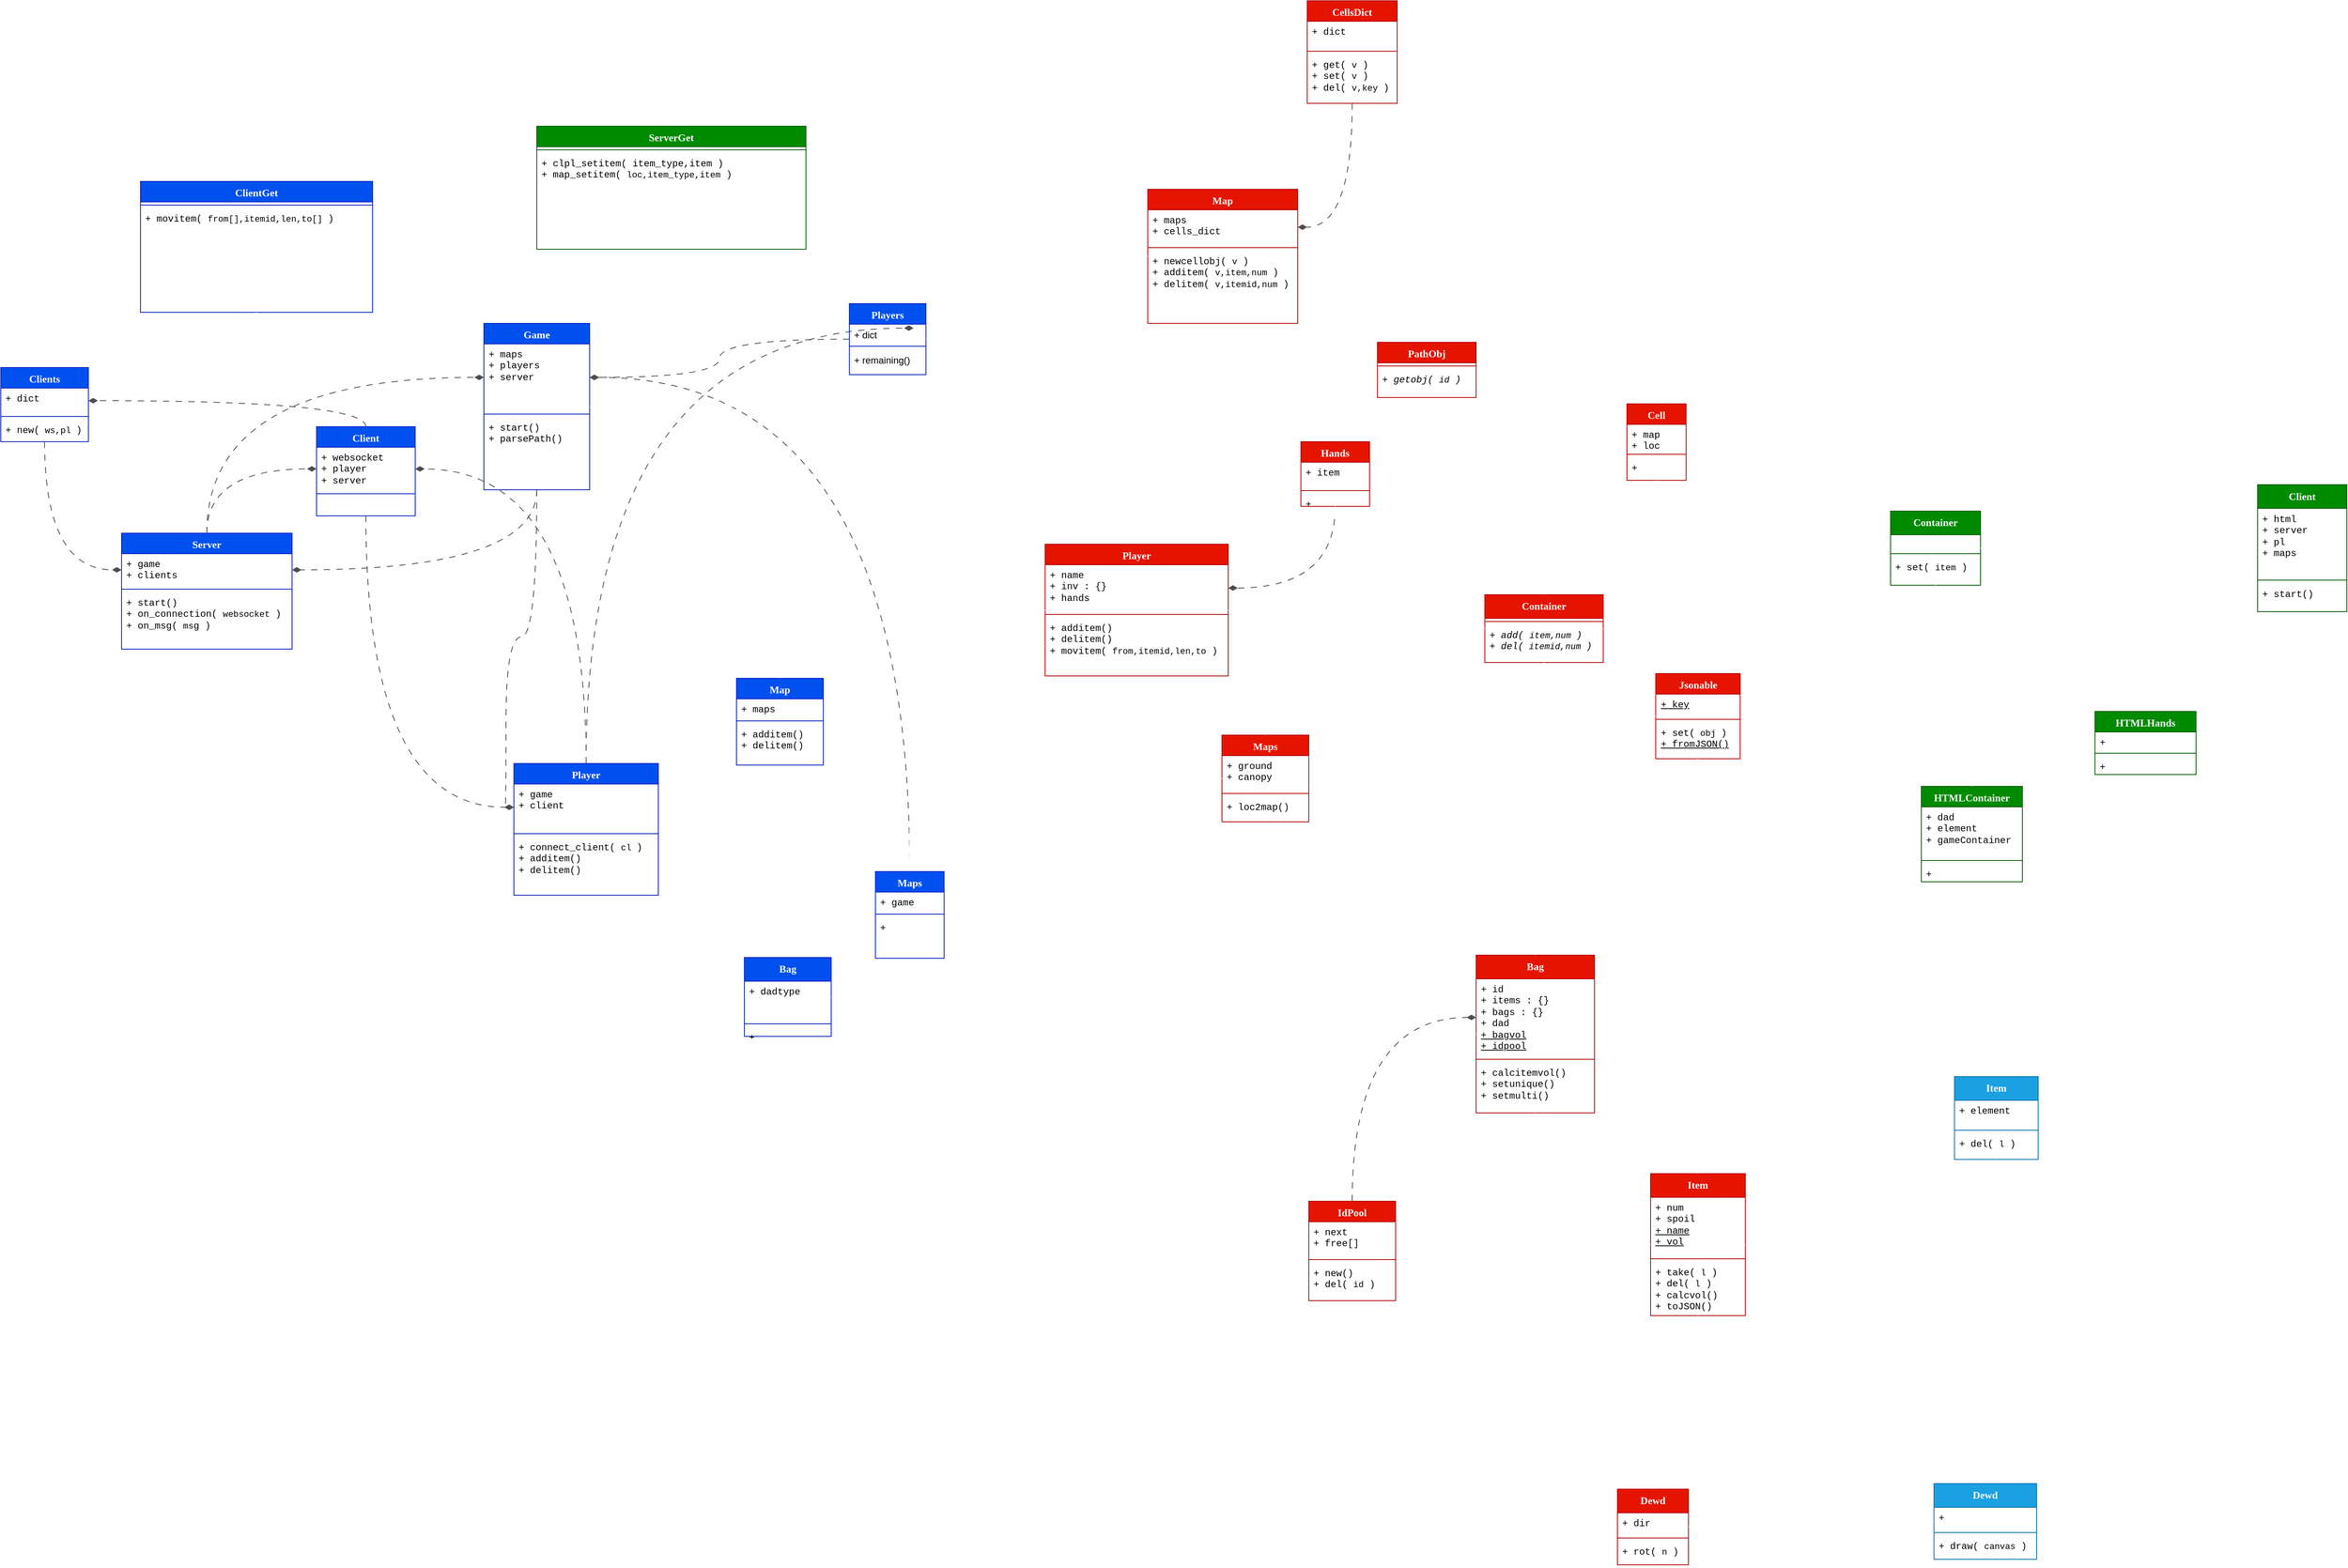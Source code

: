 <mxfile version="28.0.6">
  <diagram name="Page-1" id="JFzlPPQs8h2mTnAe326Y">
    <mxGraphModel dx="1448" dy="1576" grid="0" gridSize="10" guides="1" tooltips="1" connect="1" arrows="1" fold="1" page="0" pageScale="1" pageWidth="850" pageHeight="1100" math="0" shadow="0">
      <root>
        <mxCell id="0" />
        <mxCell id="1" parent="0" />
        <mxCell id="BJlQo-yZhnSlvFbtpAY6-1" value="Game" style="swimlane;fontStyle=1;align=center;verticalAlign=top;childLayout=stackLayout;horizontal=1;startSize=26;horizontalStack=0;resizeParent=1;resizeParentMax=0;resizeLast=0;collapsible=1;marginBottom=0;whiteSpace=wrap;html=1;fillColor=#0050ef;strokeColor=#001DBC;fontColor=#ffffff;fontFamily=Verdana;fontSize=13;" parent="1" vertex="1">
          <mxGeometry x="240" width="134" height="211" as="geometry">
            <mxRectangle x="470" y="480" width="70" height="30" as="alternateBounds" />
          </mxGeometry>
        </mxCell>
        <mxCell id="BJlQo-yZhnSlvFbtpAY6-2" value="+ maps&lt;div&gt;+ players&lt;br&gt;&lt;div&gt;+ server&lt;br&gt;&lt;div&gt;&lt;br&gt;&lt;/div&gt;&lt;/div&gt;&lt;/div&gt;" style="text;strokeColor=none;fillColor=none;align=left;verticalAlign=top;spacingLeft=4;spacingRight=4;overflow=hidden;rotatable=0;points=[[0,0.5],[1,0.5]];portConstraint=eastwest;whiteSpace=wrap;html=1;fontFamily=Courier New;" parent="BJlQo-yZhnSlvFbtpAY6-1" vertex="1">
          <mxGeometry y="26" width="134" height="85" as="geometry" />
        </mxCell>
        <mxCell id="BJlQo-yZhnSlvFbtpAY6-3" value="" style="line;strokeWidth=1;fillColor=none;align=left;verticalAlign=middle;spacingTop=-1;spacingLeft=3;spacingRight=3;rotatable=0;labelPosition=right;points=[];portConstraint=eastwest;strokeColor=inherit;" parent="BJlQo-yZhnSlvFbtpAY6-1" vertex="1">
          <mxGeometry y="111" width="134" height="8" as="geometry" />
        </mxCell>
        <mxCell id="BJlQo-yZhnSlvFbtpAY6-4" value="+ start()&lt;div&gt;+ parsePath()&lt;/div&gt;" style="text;strokeColor=none;fillColor=none;align=left;verticalAlign=top;spacingLeft=4;spacingRight=4;overflow=hidden;rotatable=0;points=[[0,0.5],[1,0.5]];portConstraint=eastwest;whiteSpace=wrap;html=1;fontFamily=Courier New;" parent="BJlQo-yZhnSlvFbtpAY6-1" vertex="1">
          <mxGeometry y="119" width="134" height="92" as="geometry" />
        </mxCell>
        <mxCell id="BJlQo-yZhnSlvFbtpAY6-12" value="Server" style="swimlane;fontStyle=1;align=center;verticalAlign=top;childLayout=stackLayout;horizontal=1;startSize=26;horizontalStack=0;resizeParent=1;resizeParentMax=0;resizeLast=0;collapsible=1;marginBottom=0;whiteSpace=wrap;html=1;fillColor=#0050ef;strokeColor=#001DBC;fontColor=#ffffff;fontFamily=Verdana;fontSize=13;" parent="1" vertex="1">
          <mxGeometry x="-219" y="266" width="216" height="147" as="geometry">
            <mxRectangle x="470" y="480" width="70" height="30" as="alternateBounds" />
          </mxGeometry>
        </mxCell>
        <mxCell id="BJlQo-yZhnSlvFbtpAY6-13" value="&lt;div&gt;+ game&lt;/div&gt;+ clients" style="text;strokeColor=none;fillColor=none;align=left;verticalAlign=top;spacingLeft=4;spacingRight=4;overflow=hidden;rotatable=0;points=[[0,0.5],[1,0.5]];portConstraint=eastwest;whiteSpace=wrap;html=1;fontFamily=Courier New;" parent="BJlQo-yZhnSlvFbtpAY6-12" vertex="1">
          <mxGeometry y="26" width="216" height="41" as="geometry" />
        </mxCell>
        <mxCell id="BJlQo-yZhnSlvFbtpAY6-14" value="" style="line;strokeWidth=1;fillColor=none;align=left;verticalAlign=middle;spacingTop=-1;spacingLeft=3;spacingRight=3;rotatable=0;labelPosition=right;points=[];portConstraint=eastwest;strokeColor=inherit;" parent="BJlQo-yZhnSlvFbtpAY6-12" vertex="1">
          <mxGeometry y="67" width="216" height="8" as="geometry" />
        </mxCell>
        <mxCell id="BJlQo-yZhnSlvFbtpAY6-15" value="+ start()&lt;div&gt;+ on_connection( &lt;font style=&quot;font-size: 11px;&quot;&gt;websocket&lt;/font&gt; )&lt;/div&gt;&lt;div&gt;+ on_msg( &lt;font style=&quot;font-size: 11px;&quot;&gt;ms&lt;/font&gt;g )&lt;/div&gt;" style="text;strokeColor=none;fillColor=none;align=left;verticalAlign=top;spacingLeft=4;spacingRight=4;overflow=hidden;rotatable=0;points=[[0,0.5],[1,0.5]];portConstraint=eastwest;whiteSpace=wrap;html=1;fontFamily=Courier New;" parent="BJlQo-yZhnSlvFbtpAY6-12" vertex="1">
          <mxGeometry y="75" width="216" height="72" as="geometry" />
        </mxCell>
        <mxCell id="BJlQo-yZhnSlvFbtpAY6-17" value="Client" style="swimlane;fontStyle=1;align=center;verticalAlign=top;childLayout=stackLayout;horizontal=1;startSize=26;horizontalStack=0;resizeParent=1;resizeParentMax=0;resizeLast=0;collapsible=1;marginBottom=0;whiteSpace=wrap;html=1;fillColor=#0050ef;strokeColor=#001DBC;fontColor=#ffffff;fontFamily=Verdana;fontSize=13;" parent="1" vertex="1">
          <mxGeometry x="28" y="131" width="125" height="113" as="geometry">
            <mxRectangle x="470" y="480" width="70" height="30" as="alternateBounds" />
          </mxGeometry>
        </mxCell>
        <mxCell id="BJlQo-yZhnSlvFbtpAY6-18" value="+ websocket&lt;div&gt;+ player&lt;/div&gt;&lt;div&gt;+ server&lt;/div&gt;" style="text;strokeColor=none;fillColor=none;align=left;verticalAlign=top;spacingLeft=4;spacingRight=4;overflow=hidden;rotatable=0;points=[[0,0.5],[1,0.5]];portConstraint=eastwest;whiteSpace=wrap;html=1;fontFamily=Courier New;" parent="BJlQo-yZhnSlvFbtpAY6-17" vertex="1">
          <mxGeometry y="26" width="125" height="55" as="geometry" />
        </mxCell>
        <mxCell id="BJlQo-yZhnSlvFbtpAY6-19" value="" style="line;strokeWidth=1;fillColor=none;align=left;verticalAlign=middle;spacingTop=-1;spacingLeft=3;spacingRight=3;rotatable=0;labelPosition=right;points=[];portConstraint=eastwest;strokeColor=inherit;" parent="BJlQo-yZhnSlvFbtpAY6-17" vertex="1">
          <mxGeometry y="81" width="125" height="8" as="geometry" />
        </mxCell>
        <mxCell id="BJlQo-yZhnSlvFbtpAY6-20" value="&lt;br&gt;&lt;div&gt;&lt;br&gt;&lt;/div&gt;" style="text;strokeColor=none;fillColor=none;align=left;verticalAlign=top;spacingLeft=4;spacingRight=4;overflow=hidden;rotatable=0;points=[[0,0.5],[1,0.5]];portConstraint=eastwest;whiteSpace=wrap;html=1;fontFamily=Courier New;" parent="BJlQo-yZhnSlvFbtpAY6-17" vertex="1">
          <mxGeometry y="89" width="125" height="24" as="geometry" />
        </mxCell>
        <mxCell id="BJlQo-yZhnSlvFbtpAY6-22" value="" style="endArrow=diamondThin;endFill=1;endSize=9;html=1;rounded=0;flowAnimation=0;dashed=1;dashPattern=8 8;jumpStyle=none;edgeStyle=orthogonalEdgeStyle;strokeColor=#4D4D4D;curved=1;" parent="1" source="BJlQo-yZhnSlvFbtpAY6-12" target="BJlQo-yZhnSlvFbtpAY6-2" edge="1">
          <mxGeometry width="160" relative="1" as="geometry">
            <mxPoint x="440" y="520" as="sourcePoint" />
            <mxPoint x="600" y="520" as="targetPoint" />
          </mxGeometry>
        </mxCell>
        <mxCell id="BJlQo-yZhnSlvFbtpAY6-28" value="Item" style="swimlane;fontStyle=1;align=center;verticalAlign=top;childLayout=stackLayout;horizontal=1;startSize=30;horizontalStack=0;resizeParent=1;resizeParentMax=0;resizeLast=0;collapsible=1;marginBottom=0;whiteSpace=wrap;html=1;glass=0;swimlaneFillColor=none;fillColor=#e51400;fontSize=13;fontFamily=Verdana;fontColor=#ffffff;strokeColor=#B20000;" parent="1" vertex="1">
          <mxGeometry x="1718" y="1078" width="120" height="180" as="geometry">
            <mxRectangle x="1240" y="250" width="70" height="30" as="alternateBounds" />
          </mxGeometry>
        </mxCell>
        <mxCell id="BJlQo-yZhnSlvFbtpAY6-29" value="+ num&lt;div&gt;+ spoil&lt;/div&gt;&lt;div&gt;&lt;u&gt;+ name&lt;/u&gt;&lt;/div&gt;&lt;div&gt;&lt;u&gt;+ vol&lt;/u&gt;&lt;/div&gt;" style="text;strokeColor=none;fillColor=none;align=left;verticalAlign=top;spacingLeft=4;spacingRight=4;overflow=hidden;rotatable=0;points=[[0,0.5],[1,0.5]];portConstraint=eastwest;whiteSpace=wrap;html=1;fontFamily=Courier New;perimeterSpacing=0;rounded=0;" parent="BJlQo-yZhnSlvFbtpAY6-28" vertex="1">
          <mxGeometry y="30" width="120" height="74" as="geometry" />
        </mxCell>
        <mxCell id="BJlQo-yZhnSlvFbtpAY6-30" value="" style="line;strokeWidth=1;fillColor=none;align=left;verticalAlign=middle;spacingTop=-1;spacingLeft=3;spacingRight=3;rotatable=0;labelPosition=right;points=[];portConstraint=eastwest;strokeColor=inherit;" parent="BJlQo-yZhnSlvFbtpAY6-28" vertex="1">
          <mxGeometry y="104" width="120" height="8" as="geometry" />
        </mxCell>
        <mxCell id="BJlQo-yZhnSlvFbtpAY6-31" value="&lt;div&gt;+ take( &lt;font style=&quot;font-size: 11px;&quot;&gt;l&lt;/font&gt;&amp;nbsp;)&lt;span style=&quot;color: rgba(0, 0, 0, 0); font-family: monospace; font-size: 0px; text-wrap-mode: nowrap; background-color: transparent;&quot;&gt;%3CmxGraphModel%3E%3Croot%3E%3CmxCell%20id%3D%220%22%2F%3E%3CmxCell%20id%3D%221%22%20parent%3D%220%22%2F%3E%3CmxCell%20id%3D%222%22%20value%3D%22%22%20style%3D%22endArrow%3DdiamondThin%3BendFill%3D1%3BendSize%3D9%3Bhtml%3D1%3Brounded%3D0%3BflowAnimation%3D0%3Bdashed%3D1%3BdashPattern%3D8%208%3BjumpStyle%3Dnone%3BedgeStyle%3DorthogonalEdgeStyle%3BstrokeColor%3D%23A7A7A7%3Bcurved%3D1%3B%22%20edge%3D%221%22%20parent%3D%221%22%3E%3CmxGeometry%20width%3D%22160%22%20relative%3D%221%22%20as%3D%22geometry%22%3E%3CmxPoint%20x%3D%221180%22%20y%3D%22420%22%20as%3D%22sourcePoint%22%2F%3E%3CmxPoint%20x%3D%221340%22%20y%3D%22383%22%20as%3D%22targetPoint%22%2F%3E%3C%2FmxGeometry%3E%3C%2FmxCell%3E%3C%2Froot%3E%3C%2FmxGraphModel%3E&lt;/span&gt;&lt;/div&gt;&lt;div&gt;+ del(&amp;nbsp;&lt;font style=&quot;font-size: 11px;&quot;&gt;l&lt;/font&gt;&amp;nbsp;)&lt;span style=&quot;text-wrap-mode: nowrap; background-color: transparent; color: rgba(0, 0, 0, 0); font-family: monospace; font-size: 0px;&quot;&gt;%3CmxGraphModel%3E%3Croot%3E%3CmxCell%20id%3D%220%22%2F%3E%3CmxCell%20id%3D%221%22%20parent%3D%220%22%2F%3E%3CmxCell%20id%3D%222%22%20value%3D%22%22%20style%3D%22endArrow%3DdiamondThin%3BendFill%3D1%3BendSize%3D9%3Bhtml%3D1%3Brounded%3D0%3BflowAnimation%3D0%3Bdashed%3D1%3BdashPattern%3D8%208%3BjumpStyle%3Dnone%3BedgeStyle%3DorthogonalEdgeStyle%3BstrokeColor%3D%23A7A7A7%3Bcurved%3D1%3B%22%20edge%3D%221%22%20parent%3D%221%22%3E%3CmxGeometry%20width%3D%22160%22%20relative%3D%221%22%20as%3D%22geometry%22%3E%3CmxPoint%20x%3D%221180%22%20y%3D%22420%22%20as%3D%22sourcePoint%22%2F%3E%3CmxPoint%20x%3D%221340%22%20y%3D%22383%22%20as%3D%22targetPoint%22%2F%3E%3C%2FmxGeometry%3E%3C%2FmxCell%3E%3C%2Froot%3E%3C%2FmxGraphModel%3E&lt;/span&gt;&lt;span style=&quot;color: rgba(0, 0, 0, 0); font-family: monospace; font-size: 0px; text-wrap-mode: nowrap; background-color: transparent;&quot;&gt;&lt;/span&gt;&lt;/div&gt;+ calcvol()&lt;div&gt;+ toJSON()&lt;/div&gt;" style="text;strokeColor=none;fillColor=none;align=left;verticalAlign=top;spacingLeft=4;spacingRight=4;overflow=hidden;rotatable=0;points=[[0,0.5],[1,0.5]];portConstraint=eastwest;whiteSpace=wrap;html=1;fontFamily=Courier New;fontSize=12;" parent="BJlQo-yZhnSlvFbtpAY6-28" vertex="1">
          <mxGeometry y="112" width="120" height="68" as="geometry" />
        </mxCell>
        <mxCell id="BJlQo-yZhnSlvFbtpAY6-32" value="Bag" style="swimlane;fontStyle=1;align=center;verticalAlign=top;childLayout=stackLayout;horizontal=1;startSize=30;horizontalStack=0;resizeParent=1;resizeParentMax=0;resizeLast=0;collapsible=1;marginBottom=0;whiteSpace=wrap;html=1;glass=0;swimlaneFillColor=none;fillColor=#e51400;fontSize=13;fontFamily=Verdana;fontColor=#ffffff;strokeColor=#B20000;" parent="1" vertex="1">
          <mxGeometry x="1497" y="801" width="150" height="200" as="geometry">
            <mxRectangle x="1320" y="475" width="70" height="30" as="alternateBounds" />
          </mxGeometry>
        </mxCell>
        <mxCell id="BJlQo-yZhnSlvFbtpAY6-33" value="&lt;div&gt;+ id&lt;/div&gt;+ items : {}&lt;br&gt;&lt;span style=&quot;background-color: transparent; color: light-dark(rgb(0, 0, 0), rgb(255, 255, 255));&quot;&gt;+ bag&lt;/span&gt;&lt;span style=&quot;background-color: transparent; color: light-dark(rgb(0, 0, 0), rgb(255, 255, 255));&quot;&gt;s : {}&lt;/span&gt;&lt;div&gt;&lt;div&gt;+ dad&lt;br&gt;&lt;div&gt;&lt;u style=&quot;color: light-dark(rgb(0, 0, 0), rgb(255, 255, 255)); background-color: transparent;&quot;&gt;+ bagvol&lt;/u&gt;&lt;/div&gt;&lt;/div&gt;&lt;/div&gt;&lt;div&gt;&lt;u style=&quot;color: light-dark(rgb(0, 0, 0), rgb(255, 255, 255)); background-color: transparent;&quot;&gt;+ idpool&lt;/u&gt;&lt;u style=&quot;color: light-dark(rgb(0, 0, 0), rgb(255, 255, 255)); background-color: transparent;&quot;&gt;&lt;/u&gt;&lt;/div&gt;" style="text;strokeColor=none;fillColor=none;align=left;verticalAlign=top;spacingLeft=4;spacingRight=4;overflow=hidden;rotatable=0;points=[[0,0.5],[1,0.5]];portConstraint=eastwest;whiteSpace=wrap;html=1;fontFamily=Courier New;fontSize=12;fontColor=default;" parent="BJlQo-yZhnSlvFbtpAY6-32" vertex="1">
          <mxGeometry y="30" width="150" height="98" as="geometry" />
        </mxCell>
        <mxCell id="BJlQo-yZhnSlvFbtpAY6-34" value="" style="line;strokeWidth=1;fillColor=none;align=left;verticalAlign=middle;spacingTop=-1;spacingLeft=3;spacingRight=3;rotatable=0;labelPosition=right;points=[];portConstraint=eastwest;strokeColor=inherit;" parent="BJlQo-yZhnSlvFbtpAY6-32" vertex="1">
          <mxGeometry y="128" width="150" height="8" as="geometry" />
        </mxCell>
        <mxCell id="BJlQo-yZhnSlvFbtpAY6-35" value="&lt;div&gt;&lt;span style=&quot;background-color: transparent; color: light-dark(rgb(0, 0, 0), rgb(255, 255, 255));&quot;&gt;+ calcitemvol()&lt;/span&gt;&lt;/div&gt;&lt;div&gt;&lt;span style=&quot;background-color: transparent; color: light-dark(rgb(0, 0, 0), rgb(255, 255, 255));&quot;&gt;+ setunique()&lt;/span&gt;&lt;/div&gt;&lt;div&gt;&lt;span style=&quot;background-color: transparent; color: light-dark(rgb(0, 0, 0), rgb(255, 255, 255));&quot;&gt;+ setmulti()&lt;/span&gt;&lt;/div&gt;" style="text;strokeColor=none;fillColor=none;align=left;verticalAlign=top;spacingLeft=4;spacingRight=4;overflow=hidden;rotatable=0;points=[[0,0.5],[1,0.5]];portConstraint=eastwest;whiteSpace=wrap;html=1;fontFamily=Courier New;fontSize=12;fontColor=default;" parent="BJlQo-yZhnSlvFbtpAY6-32" vertex="1">
          <mxGeometry y="136" width="150" height="64" as="geometry" />
        </mxCell>
        <mxCell id="BJlQo-yZhnSlvFbtpAY6-36" value="" style="endArrow=blockThin;endFill=1;endSize=7;html=1;rounded=0;flowAnimation=0;jumpStyle=none;edgeStyle=orthogonalEdgeStyle;strokeColor=#FFFFFF;" parent="1" source="BJlQo-yZhnSlvFbtpAY6-28" target="BJlQo-yZhnSlvFbtpAY6-32" edge="1">
          <mxGeometry width="160" relative="1" as="geometry">
            <mxPoint x="970" y="487" as="sourcePoint" />
            <mxPoint x="750" y="400" as="targetPoint" />
          </mxGeometry>
        </mxCell>
        <mxCell id="RLroVxQe5oXdwYLRk4Si-1" value="Container" style="swimlane;fontStyle=1;align=center;verticalAlign=top;childLayout=stackLayout;horizontal=1;startSize=30;horizontalStack=0;resizeParent=1;resizeParentMax=0;resizeLast=0;collapsible=1;marginBottom=0;whiteSpace=wrap;html=1;glass=0;swimlaneFillColor=none;fillColor=#e51400;fontSize=13;fontFamily=Verdana;fontColor=#ffffff;strokeColor=#B20000;" parent="1" vertex="1">
          <mxGeometry x="1508" y="344" width="150" height="86" as="geometry">
            <mxRectangle x="1320" y="475" width="70" height="30" as="alternateBounds" />
          </mxGeometry>
        </mxCell>
        <mxCell id="RLroVxQe5oXdwYLRk4Si-3" value="" style="line;strokeWidth=1;fillColor=none;align=left;verticalAlign=middle;spacingTop=-1;spacingLeft=3;spacingRight=3;rotatable=0;labelPosition=right;points=[];portConstraint=eastwest;strokeColor=inherit;" parent="RLroVxQe5oXdwYLRk4Si-1" vertex="1">
          <mxGeometry y="30" width="150" height="8" as="geometry" />
        </mxCell>
        <mxCell id="RLroVxQe5oXdwYLRk4Si-4" value="&lt;div&gt;&lt;i style=&quot;background-color: transparent; color: light-dark(rgb(0, 0, 0), rgb(255, 255, 255));&quot;&gt;+ add(&amp;nbsp;&lt;font style=&quot;font-size: 11px;&quot;&gt;item,num&amp;nbsp;&lt;/font&gt;)&lt;/i&gt;&lt;/div&gt;&lt;div&gt;&lt;div&gt;&lt;i&gt;+ del(&lt;font style=&quot;font-size: 11px;&quot;&gt;&amp;nbsp;itemid,num&amp;nbsp;&lt;/font&gt;)&lt;/i&gt;&lt;/div&gt;&lt;/div&gt;" style="text;strokeColor=none;fillColor=none;align=left;verticalAlign=top;spacingLeft=4;spacingRight=4;overflow=hidden;rotatable=0;points=[[0,0.5],[1,0.5]];portConstraint=eastwest;whiteSpace=wrap;html=1;fontFamily=Courier New;fontSize=12;fontColor=default;" parent="RLroVxQe5oXdwYLRk4Si-1" vertex="1">
          <mxGeometry y="38" width="150" height="48" as="geometry" />
        </mxCell>
        <mxCell id="RLroVxQe5oXdwYLRk4Si-6" value="" style="endArrow=blockThin;endFill=1;endSize=7;html=1;rounded=0;flowAnimation=0;jumpStyle=none;edgeStyle=orthogonalEdgeStyle;strokeColor=#FFFFFF;" parent="1" source="RLroVxQe5oXdwYLRk4Si-1" target="BJlQo-yZhnSlvFbtpAY6-32" edge="1">
          <mxGeometry width="160" relative="1" as="geometry">
            <mxPoint x="1580" y="280" as="sourcePoint" />
            <mxPoint x="1050" y="280" as="targetPoint" />
          </mxGeometry>
        </mxCell>
        <mxCell id="RLroVxQe5oXdwYLRk4Si-11" value="" style="endArrow=diamondThin;endFill=1;endSize=9;html=1;rounded=0;flowAnimation=0;dashed=1;dashPattern=8 8;jumpStyle=none;edgeStyle=orthogonalEdgeStyle;strokeColor=#4D4D4D;curved=1;" parent="1" source="H8-83-NS61ash9aOrWfs-14" target="BJlQo-yZhnSlvFbtpAY6-2" edge="1">
          <mxGeometry width="160" relative="1" as="geometry">
            <mxPoint x="480" y="475" as="sourcePoint" />
            <mxPoint x="565" y="350" as="targetPoint" />
          </mxGeometry>
        </mxCell>
        <mxCell id="RLroVxQe5oXdwYLRk4Si-12" value="&lt;font style=&quot;font-size: 13px;&quot; face=&quot;Verdana&quot;&gt;Maps&lt;/font&gt;" style="swimlane;fontStyle=1;align=center;verticalAlign=top;childLayout=stackLayout;horizontal=1;startSize=26;horizontalStack=0;resizeParent=1;resizeParentMax=0;resizeLast=0;collapsible=1;marginBottom=0;whiteSpace=wrap;html=1;fillColor=#e51400;fontColor=#ffffff;strokeColor=#B20000;" parent="1" vertex="1">
          <mxGeometry x="1175" y="522" width="110" height="110" as="geometry">
            <mxRectangle x="470" y="480" width="70" height="30" as="alternateBounds" />
          </mxGeometry>
        </mxCell>
        <mxCell id="RLroVxQe5oXdwYLRk4Si-13" value="&lt;div&gt;&lt;div&gt;+ ground&lt;/div&gt;&lt;/div&gt;&lt;div&gt;+ canopy&lt;/div&gt;" style="text;strokeColor=none;fillColor=none;align=left;verticalAlign=top;spacingLeft=4;spacingRight=4;overflow=hidden;rotatable=0;points=[[0,0.5],[1,0.5]];portConstraint=eastwest;whiteSpace=wrap;html=1;fontFamily=Courier New;" parent="RLroVxQe5oXdwYLRk4Si-12" vertex="1">
          <mxGeometry y="26" width="110" height="44" as="geometry" />
        </mxCell>
        <mxCell id="RLroVxQe5oXdwYLRk4Si-14" value="" style="line;strokeWidth=1;fillColor=none;align=left;verticalAlign=middle;spacingTop=-1;spacingLeft=3;spacingRight=3;rotatable=0;labelPosition=right;points=[];portConstraint=eastwest;strokeColor=inherit;" parent="RLroVxQe5oXdwYLRk4Si-12" vertex="1">
          <mxGeometry y="70" width="110" height="8" as="geometry" />
        </mxCell>
        <mxCell id="RLroVxQe5oXdwYLRk4Si-15" value="+ loc2map()" style="text;strokeColor=none;fillColor=none;align=left;verticalAlign=top;spacingLeft=4;spacingRight=4;overflow=hidden;rotatable=0;points=[[0,0.5],[1,0.5]];portConstraint=eastwest;whiteSpace=wrap;html=1;fontFamily=Courier New;" parent="RLroVxQe5oXdwYLRk4Si-12" vertex="1">
          <mxGeometry y="78" width="110" height="32" as="geometry" />
        </mxCell>
        <mxCell id="RLroVxQe5oXdwYLRk4Si-16" value="" style="endArrow=blockThin;endFill=1;endSize=7;html=1;rounded=0;flowAnimation=0;jumpStyle=none;edgeStyle=orthogonalEdgeStyle;strokeColor=#FFFFFF;" parent="1" source="RLroVxQe5oXdwYLRk4Si-12" target="H8-83-NS61ash9aOrWfs-14" edge="1">
          <mxGeometry width="160" relative="1" as="geometry">
            <mxPoint x="940" y="45" as="sourcePoint" />
            <mxPoint x="410" y="40" as="targetPoint" />
          </mxGeometry>
        </mxCell>
        <mxCell id="RLroVxQe5oXdwYLRk4Si-17" value="Map" style="swimlane;fontStyle=1;align=center;verticalAlign=top;childLayout=stackLayout;horizontal=1;startSize=26;horizontalStack=0;resizeParent=1;resizeParentMax=0;resizeLast=0;collapsible=1;marginBottom=0;whiteSpace=wrap;html=1;fontFamily=Verdana;fontSize=13;fillColor=#e51400;strokeColor=#B20000;fontColor=#ffffff;" parent="1" vertex="1">
          <mxGeometry x="1081" y="-170" width="190" height="170" as="geometry">
            <mxRectangle x="470" y="480" width="70" height="30" as="alternateBounds" />
          </mxGeometry>
        </mxCell>
        <mxCell id="RLroVxQe5oXdwYLRk4Si-18" value="&lt;div&gt;&lt;div&gt;+ maps&lt;/div&gt;&lt;div&gt;+ cells_dict&lt;/div&gt;&lt;/div&gt;" style="text;strokeColor=none;fillColor=none;align=left;verticalAlign=top;spacingLeft=4;spacingRight=4;overflow=hidden;rotatable=0;points=[[0,0.5],[1,0.5]];portConstraint=eastwest;whiteSpace=wrap;html=1;fontFamily=Courier New;" parent="RLroVxQe5oXdwYLRk4Si-17" vertex="1">
          <mxGeometry y="26" width="190" height="44" as="geometry" />
        </mxCell>
        <mxCell id="RLroVxQe5oXdwYLRk4Si-19" value="" style="line;strokeWidth=1;fillColor=none;align=left;verticalAlign=middle;spacingTop=-1;spacingLeft=3;spacingRight=3;rotatable=0;labelPosition=right;points=[];portConstraint=eastwest;strokeColor=inherit;" parent="RLroVxQe5oXdwYLRk4Si-17" vertex="1">
          <mxGeometry y="70" width="190" height="8" as="geometry" />
        </mxCell>
        <mxCell id="RLroVxQe5oXdwYLRk4Si-20" value="+ newcellobj( &lt;font style=&quot;font-size: 11px;&quot;&gt;v&lt;/font&gt; )&lt;div&gt;+ additem( &lt;font style=&quot;font-size: 11px;&quot;&gt;v,item,num&lt;/font&gt; )&lt;/div&gt;&lt;div&gt;+ del&lt;span style=&quot;background-color: transparent; color: light-dark(rgb(0, 0, 0), rgb(255, 255, 255));&quot;&gt;item(&amp;nbsp;&lt;/span&gt;&lt;font style=&quot;background-color: transparent; color: light-dark(rgb(0, 0, 0), rgb(255, 255, 255)); font-size: 11px;&quot;&gt;v,itemid,num&lt;/font&gt;&lt;span style=&quot;background-color: transparent; color: light-dark(rgb(0, 0, 0), rgb(255, 255, 255));&quot;&gt;&amp;nbsp;&lt;/span&gt;&lt;span style=&quot;background-color: transparent; color: light-dark(rgb(0, 0, 0), rgb(255, 255, 255));&quot;&gt;)&lt;/span&gt;&lt;/div&gt;&lt;div&gt;&lt;br&gt;&lt;/div&gt;" style="text;strokeColor=none;fillColor=none;align=left;verticalAlign=top;spacingLeft=4;spacingRight=4;overflow=hidden;rotatable=0;points=[[0,0.5],[1,0.5]];portConstraint=eastwest;whiteSpace=wrap;html=1;fontFamily=Courier New;" parent="RLroVxQe5oXdwYLRk4Si-17" vertex="1">
          <mxGeometry y="78" width="190" height="92" as="geometry" />
        </mxCell>
        <mxCell id="RLroVxQe5oXdwYLRk4Si-22" value="Map" style="swimlane;fontStyle=1;align=center;verticalAlign=top;childLayout=stackLayout;horizontal=1;startSize=26;horizontalStack=0;resizeParent=1;resizeParentMax=0;resizeLast=0;collapsible=1;marginBottom=0;whiteSpace=wrap;html=1;fontFamily=Verdana;fontSize=13;fillColor=#0050ef;strokeColor=#001DBC;fontColor=#ffffff;" parent="1" vertex="1">
          <mxGeometry x="560" y="450" width="110" height="110" as="geometry">
            <mxRectangle x="470" y="480" width="70" height="30" as="alternateBounds" />
          </mxGeometry>
        </mxCell>
        <mxCell id="RLroVxQe5oXdwYLRk4Si-23" value="&lt;div&gt;&lt;div&gt;+ maps&amp;nbsp;&lt;/div&gt;&lt;/div&gt;" style="text;strokeColor=none;fillColor=none;align=left;verticalAlign=top;spacingLeft=4;spacingRight=4;overflow=hidden;rotatable=0;points=[[0,0.5],[1,0.5]];portConstraint=eastwest;whiteSpace=wrap;html=1;fontFamily=Courier New;" parent="RLroVxQe5oXdwYLRk4Si-22" vertex="1">
          <mxGeometry y="26" width="110" height="24" as="geometry" />
        </mxCell>
        <mxCell id="RLroVxQe5oXdwYLRk4Si-24" value="" style="line;strokeWidth=1;fillColor=none;align=left;verticalAlign=middle;spacingTop=-1;spacingLeft=3;spacingRight=3;rotatable=0;labelPosition=right;points=[];portConstraint=eastwest;strokeColor=inherit;" parent="RLroVxQe5oXdwYLRk4Si-22" vertex="1">
          <mxGeometry y="50" width="110" height="8" as="geometry" />
        </mxCell>
        <mxCell id="RLroVxQe5oXdwYLRk4Si-25" value="&lt;div&gt;+ additem()&lt;/div&gt;&lt;div&gt;+ del&lt;span style=&quot;background-color: transparent; color: light-dark(rgb(0, 0, 0), rgb(255, 255, 255));&quot;&gt;item(&lt;/span&gt;&lt;span style=&quot;background-color: transparent; color: light-dark(rgb(0, 0, 0), rgb(255, 255, 255));&quot;&gt;)&lt;/span&gt;&lt;/div&gt;&lt;div&gt;&lt;br&gt;&lt;/div&gt;" style="text;strokeColor=none;fillColor=none;align=left;verticalAlign=top;spacingLeft=4;spacingRight=4;overflow=hidden;rotatable=0;points=[[0,0.5],[1,0.5]];portConstraint=eastwest;whiteSpace=wrap;html=1;fontFamily=Courier New;" parent="RLroVxQe5oXdwYLRk4Si-22" vertex="1">
          <mxGeometry y="58" width="110" height="52" as="geometry" />
        </mxCell>
        <mxCell id="RLroVxQe5oXdwYLRk4Si-26" value="" style="endArrow=blockThin;endFill=1;endSize=7;html=1;rounded=0;flowAnimation=0;jumpStyle=none;edgeStyle=orthogonalEdgeStyle;strokeColor=#FFFFFF;" parent="1" source="RLroVxQe5oXdwYLRk4Si-17" target="RLroVxQe5oXdwYLRk4Si-22" edge="1">
          <mxGeometry width="160" relative="1" as="geometry">
            <mxPoint x="1250" y="450" as="sourcePoint" />
            <mxPoint x="1050" y="450" as="targetPoint" />
          </mxGeometry>
        </mxCell>
        <mxCell id="RLroVxQe5oXdwYLRk4Si-29" value="Bag" style="swimlane;fontStyle=1;align=center;verticalAlign=top;childLayout=stackLayout;horizontal=1;startSize=30;horizontalStack=0;resizeParent=1;resizeParentMax=0;resizeLast=0;collapsible=1;marginBottom=0;whiteSpace=wrap;html=1;glass=0;swimlaneFillColor=none;fillColor=#0050ef;fontSize=13;fontFamily=Verdana;strokeColor=#001DBC;fontColor=#ffffff;" parent="1" vertex="1">
          <mxGeometry x="570" y="804" width="110" height="100" as="geometry">
            <mxRectangle x="1320" y="475" width="70" height="30" as="alternateBounds" />
          </mxGeometry>
        </mxCell>
        <mxCell id="RLroVxQe5oXdwYLRk4Si-30" value="&lt;div&gt;+ dadtype&lt;/div&gt;" style="text;strokeColor=none;fillColor=none;align=left;verticalAlign=top;spacingLeft=4;spacingRight=4;overflow=hidden;rotatable=0;points=[[0,0.5],[1,0.5]];portConstraint=eastwest;whiteSpace=wrap;html=1;fontFamily=Courier New;fontSize=12;fontColor=default;" parent="RLroVxQe5oXdwYLRk4Si-29" vertex="1">
          <mxGeometry y="30" width="110" height="50" as="geometry" />
        </mxCell>
        <mxCell id="RLroVxQe5oXdwYLRk4Si-31" value="" style="line;strokeWidth=1;fillColor=none;align=left;verticalAlign=middle;spacingTop=-1;spacingLeft=3;spacingRight=3;rotatable=0;labelPosition=right;points=[];portConstraint=eastwest;strokeColor=inherit;" parent="RLroVxQe5oXdwYLRk4Si-29" vertex="1">
          <mxGeometry y="80" width="110" height="8" as="geometry" />
        </mxCell>
        <mxCell id="RLroVxQe5oXdwYLRk4Si-32" value="&lt;div&gt;&lt;span style=&quot;background-color: transparent; color: light-dark(rgb(0, 0, 0), rgb(255, 255, 255));&quot;&gt;+&amp;nbsp;&lt;/span&gt;&lt;/div&gt;" style="text;strokeColor=none;fillColor=none;align=left;verticalAlign=top;spacingLeft=4;spacingRight=4;overflow=hidden;rotatable=0;points=[[0,0.5],[1,0.5]];portConstraint=eastwest;whiteSpace=wrap;html=1;fontFamily=Courier New;fontSize=12;fontColor=default;" parent="RLroVxQe5oXdwYLRk4Si-29" vertex="1">
          <mxGeometry y="88" width="110" height="12" as="geometry" />
        </mxCell>
        <mxCell id="RLroVxQe5oXdwYLRk4Si-33" value="" style="endArrow=blockThin;endFill=1;endSize=7;html=1;rounded=0;flowAnimation=0;jumpStyle=none;edgeStyle=orthogonalEdgeStyle;strokeColor=#FFFFFF;" parent="1" source="BJlQo-yZhnSlvFbtpAY6-32" target="RLroVxQe5oXdwYLRk4Si-29" edge="1">
          <mxGeometry width="160" relative="1" as="geometry">
            <mxPoint x="1420" y="340" as="sourcePoint" />
            <mxPoint x="1595" y="595" as="targetPoint" />
          </mxGeometry>
        </mxCell>
        <mxCell id="RLroVxQe5oXdwYLRk4Si-40" value="CellsDict" style="swimlane;fontStyle=1;align=center;verticalAlign=top;childLayout=stackLayout;horizontal=1;startSize=26;horizontalStack=0;resizeParent=1;resizeParentMax=0;resizeLast=0;collapsible=1;marginBottom=0;whiteSpace=wrap;html=1;fontFamily=Verdana;fontSize=13;fillColor=#e51400;strokeColor=#B20000;fontColor=#ffffff;" parent="1" vertex="1">
          <mxGeometry x="1283" y="-409" width="114" height="130" as="geometry">
            <mxRectangle x="470" y="480" width="70" height="30" as="alternateBounds" />
          </mxGeometry>
        </mxCell>
        <mxCell id="RLroVxQe5oXdwYLRk4Si-41" value="&lt;div&gt;&lt;div&gt;+ dict&lt;/div&gt;&lt;/div&gt;" style="text;strokeColor=none;fillColor=none;align=left;verticalAlign=top;spacingLeft=4;spacingRight=4;overflow=hidden;rotatable=0;points=[[0,0.5],[1,0.5]];portConstraint=eastwest;whiteSpace=wrap;html=1;fontFamily=Courier New;" parent="RLroVxQe5oXdwYLRk4Si-40" vertex="1">
          <mxGeometry y="26" width="114" height="34" as="geometry" />
        </mxCell>
        <mxCell id="RLroVxQe5oXdwYLRk4Si-42" value="" style="line;strokeWidth=1;fillColor=none;align=left;verticalAlign=middle;spacingTop=-1;spacingLeft=3;spacingRight=3;rotatable=0;labelPosition=right;points=[];portConstraint=eastwest;strokeColor=inherit;" parent="RLroVxQe5oXdwYLRk4Si-40" vertex="1">
          <mxGeometry y="60" width="114" height="8" as="geometry" />
        </mxCell>
        <mxCell id="RLroVxQe5oXdwYLRk4Si-43" value="+ get( &lt;font style=&quot;font-size: 11px;&quot;&gt;v&lt;/font&gt; )&lt;div&gt;+ set( &lt;font style=&quot;font-size: 11px;&quot;&gt;v&lt;/font&gt;&amp;nbsp;)&lt;/div&gt;&lt;div&gt;+ del&lt;span style=&quot;background-color: transparent; color: light-dark(rgb(0, 0, 0), rgb(255, 255, 255));&quot;&gt;(&amp;nbsp;&lt;/span&gt;&lt;font style=&quot;background-color: transparent; color: light-dark(rgb(0, 0, 0), rgb(255, 255, 255)); font-size: 11px;&quot;&gt;v,key&lt;/font&gt;&lt;span style=&quot;background-color: transparent; color: light-dark(rgb(0, 0, 0), rgb(255, 255, 255));&quot;&gt;&amp;nbsp;&lt;/span&gt;&lt;span style=&quot;background-color: transparent; color: light-dark(rgb(0, 0, 0), rgb(255, 255, 255));&quot;&gt;)&lt;/span&gt;&lt;/div&gt;&lt;div&gt;&lt;br&gt;&lt;/div&gt;" style="text;strokeColor=none;fillColor=none;align=left;verticalAlign=top;spacingLeft=4;spacingRight=4;overflow=hidden;rotatable=0;points=[[0,0.5],[1,0.5]];portConstraint=eastwest;whiteSpace=wrap;html=1;fontFamily=Courier New;" parent="RLroVxQe5oXdwYLRk4Si-40" vertex="1">
          <mxGeometry y="68" width="114" height="62" as="geometry" />
        </mxCell>
        <mxCell id="RLroVxQe5oXdwYLRk4Si-44" value="" style="endArrow=diamondThin;endFill=1;endSize=9;html=1;rounded=0;flowAnimation=0;dashed=1;dashPattern=8 8;jumpStyle=none;edgeStyle=orthogonalEdgeStyle;strokeColor=#4D4D4D;curved=1;" parent="1" source="RLroVxQe5oXdwYLRk4Si-40" target="RLroVxQe5oXdwYLRk4Si-18" edge="1">
          <mxGeometry width="160" relative="1" as="geometry">
            <mxPoint x="1200" y="427" as="sourcePoint" />
            <mxPoint x="1360" y="390" as="targetPoint" />
          </mxGeometry>
        </mxCell>
        <mxCell id="RLroVxQe5oXdwYLRk4Si-45" value="IdPool" style="swimlane;fontStyle=1;align=center;verticalAlign=top;childLayout=stackLayout;horizontal=1;startSize=26;horizontalStack=0;resizeParent=1;resizeParentMax=0;resizeLast=0;collapsible=1;marginBottom=0;whiteSpace=wrap;html=1;fontFamily=Verdana;fontSize=13;fillColor=#e51400;fontColor=#ffffff;strokeColor=#B20000;" parent="1" vertex="1">
          <mxGeometry x="1285" y="1113" width="110" height="126" as="geometry">
            <mxRectangle x="470" y="480" width="70" height="30" as="alternateBounds" />
          </mxGeometry>
        </mxCell>
        <mxCell id="RLroVxQe5oXdwYLRk4Si-46" value="&lt;div&gt;&lt;div&gt;+ next&lt;/div&gt;&lt;/div&gt;&lt;div&gt;+ free[]&lt;/div&gt;" style="text;strokeColor=none;fillColor=none;align=left;verticalAlign=top;spacingLeft=4;spacingRight=4;overflow=hidden;rotatable=0;points=[[0,0.5],[1,0.5]];portConstraint=eastwest;whiteSpace=wrap;html=1;fontFamily=Courier New;" parent="RLroVxQe5oXdwYLRk4Si-45" vertex="1">
          <mxGeometry y="26" width="110" height="44" as="geometry" />
        </mxCell>
        <mxCell id="RLroVxQe5oXdwYLRk4Si-47" value="" style="line;strokeWidth=1;fillColor=none;align=left;verticalAlign=middle;spacingTop=-1;spacingLeft=3;spacingRight=3;rotatable=0;labelPosition=right;points=[];portConstraint=eastwest;strokeColor=inherit;" parent="RLroVxQe5oXdwYLRk4Si-45" vertex="1">
          <mxGeometry y="70" width="110" height="8" as="geometry" />
        </mxCell>
        <mxCell id="RLroVxQe5oXdwYLRk4Si-48" value="&lt;div&gt;+ new()&lt;/div&gt;&lt;div&gt;+ del( &lt;font style=&quot;font-size: 11px;&quot;&gt;id&lt;/font&gt; )&lt;/div&gt;" style="text;strokeColor=none;fillColor=none;align=left;verticalAlign=top;spacingLeft=4;spacingRight=4;overflow=hidden;rotatable=0;points=[[0,0.5],[1,0.5]];portConstraint=eastwest;whiteSpace=wrap;html=1;fontFamily=Courier New;" parent="RLroVxQe5oXdwYLRk4Si-45" vertex="1">
          <mxGeometry y="78" width="110" height="48" as="geometry" />
        </mxCell>
        <mxCell id="RLroVxQe5oXdwYLRk4Si-49" value="" style="endArrow=diamondThin;endFill=1;endSize=9;html=1;rounded=0;flowAnimation=0;dashed=1;dashPattern=8 8;jumpStyle=none;edgeStyle=orthogonalEdgeStyle;strokeColor=#4D4D4D;curved=1;" parent="1" source="RLroVxQe5oXdwYLRk4Si-45" target="BJlQo-yZhnSlvFbtpAY6-33" edge="1">
          <mxGeometry width="160" relative="1" as="geometry">
            <mxPoint x="1294" y="479" as="sourcePoint" />
            <mxPoint x="1454" y="442" as="targetPoint" />
          </mxGeometry>
        </mxCell>
        <mxCell id="_3leYTcYhz0m4c5vRGdX-1" value="Player" style="swimlane;fontStyle=1;align=center;verticalAlign=top;childLayout=stackLayout;horizontal=1;startSize=26;horizontalStack=0;resizeParent=1;resizeParentMax=0;resizeLast=0;collapsible=1;marginBottom=0;whiteSpace=wrap;html=1;fontFamily=Verdana;fontSize=13;fillColor=#e51400;strokeColor=#B20000;fontColor=#ffffff;" parent="1" vertex="1">
          <mxGeometry x="951" y="280" width="232" height="167" as="geometry">
            <mxRectangle x="470" y="480" width="70" height="30" as="alternateBounds" />
          </mxGeometry>
        </mxCell>
        <mxCell id="_3leYTcYhz0m4c5vRGdX-2" value="&lt;div&gt;&lt;div&gt;+ name&lt;br&gt;&lt;/div&gt;&lt;/div&gt;&lt;div&gt;+ inv : {}&lt;/div&gt;&lt;div&gt;+ hands&lt;/div&gt;" style="text;strokeColor=none;fillColor=none;align=left;verticalAlign=top;spacingLeft=4;spacingRight=4;overflow=hidden;rotatable=0;points=[[0,0.5],[1,0.5]];portConstraint=eastwest;whiteSpace=wrap;html=1;fontFamily=Courier New;" parent="_3leYTcYhz0m4c5vRGdX-1" vertex="1">
          <mxGeometry y="26" width="232" height="59" as="geometry" />
        </mxCell>
        <mxCell id="_3leYTcYhz0m4c5vRGdX-3" value="" style="line;strokeWidth=1;fillColor=none;align=left;verticalAlign=middle;spacingTop=-1;spacingLeft=3;spacingRight=3;rotatable=0;labelPosition=right;points=[];portConstraint=eastwest;strokeColor=inherit;" parent="_3leYTcYhz0m4c5vRGdX-1" vertex="1">
          <mxGeometry y="85" width="232" height="8" as="geometry" />
        </mxCell>
        <mxCell id="_3leYTcYhz0m4c5vRGdX-4" value="&lt;div&gt;&lt;span style=&quot;background-color: transparent; color: light-dark(rgb(0, 0, 0), rgb(255, 255, 255));&quot;&gt;+ additem()&lt;/span&gt;&lt;/div&gt;&lt;div&gt;+ delitem()&lt;/div&gt;&lt;div&gt;+ movitem( &lt;font style=&quot;font-size: 11px;&quot;&gt;from,itemid,len,to&lt;/font&gt; )&lt;/div&gt;" style="text;strokeColor=none;fillColor=none;align=left;verticalAlign=top;spacingLeft=4;spacingRight=4;overflow=hidden;rotatable=0;points=[[0,0.5],[1,0.5]];portConstraint=eastwest;whiteSpace=wrap;html=1;fontFamily=Courier New;" parent="_3leYTcYhz0m4c5vRGdX-1" vertex="1">
          <mxGeometry y="93" width="232" height="74" as="geometry" />
        </mxCell>
        <mxCell id="_3leYTcYhz0m4c5vRGdX-5" value="" style="endArrow=blockThin;endFill=1;endSize=7;html=1;rounded=0;flowAnimation=0;jumpStyle=none;edgeStyle=orthogonalEdgeStyle;strokeColor=#FFFFFF;" parent="1" source="RLroVxQe5oXdwYLRk4Si-1" target="_3leYTcYhz0m4c5vRGdX-1" edge="1">
          <mxGeometry width="160" relative="1" as="geometry">
            <mxPoint x="1316" y="321" as="sourcePoint" />
            <mxPoint x="1356" y="421" as="targetPoint" />
          </mxGeometry>
        </mxCell>
        <mxCell id="_3leYTcYhz0m4c5vRGdX-6" value="Player" style="swimlane;fontStyle=1;align=center;verticalAlign=top;childLayout=stackLayout;horizontal=1;startSize=26;horizontalStack=0;resizeParent=1;resizeParentMax=0;resizeLast=0;collapsible=1;marginBottom=0;whiteSpace=wrap;html=1;fontFamily=Verdana;fontSize=13;fillColor=#0050ef;strokeColor=#001DBC;fontColor=#ffffff;" parent="1" vertex="1">
          <mxGeometry x="278" y="558" width="183" height="167" as="geometry">
            <mxRectangle x="470" y="480" width="70" height="30" as="alternateBounds" />
          </mxGeometry>
        </mxCell>
        <mxCell id="_3leYTcYhz0m4c5vRGdX-7" value="&lt;div&gt;&lt;div&gt;+ game&lt;/div&gt;&lt;div&gt;+ client&lt;br&gt;&lt;/div&gt;&lt;/div&gt;" style="text;strokeColor=none;fillColor=none;align=left;verticalAlign=top;spacingLeft=4;spacingRight=4;overflow=hidden;rotatable=0;points=[[0,0.5],[1,0.5]];portConstraint=eastwest;whiteSpace=wrap;html=1;fontFamily=Courier New;" parent="_3leYTcYhz0m4c5vRGdX-6" vertex="1">
          <mxGeometry y="26" width="183" height="59" as="geometry" />
        </mxCell>
        <mxCell id="_3leYTcYhz0m4c5vRGdX-8" value="" style="line;strokeWidth=1;fillColor=none;align=left;verticalAlign=middle;spacingTop=-1;spacingLeft=3;spacingRight=3;rotatable=0;labelPosition=right;points=[];portConstraint=eastwest;strokeColor=inherit;" parent="_3leYTcYhz0m4c5vRGdX-6" vertex="1">
          <mxGeometry y="85" width="183" height="8" as="geometry" />
        </mxCell>
        <mxCell id="_3leYTcYhz0m4c5vRGdX-9" value="&lt;div&gt;+ connect_client( &lt;font style=&quot;font-size: 11px;&quot;&gt;cl &lt;/font&gt;)&lt;/div&gt;&lt;div&gt;&lt;span style=&quot;background-color: transparent; color: light-dark(rgb(0, 0, 0), rgb(255, 255, 255));&quot;&gt;+ additem()&lt;/span&gt;&lt;/div&gt;&lt;div&gt;+ delitem()&lt;/div&gt;" style="text;strokeColor=none;fillColor=none;align=left;verticalAlign=top;spacingLeft=4;spacingRight=4;overflow=hidden;rotatable=0;points=[[0,0.5],[1,0.5]];portConstraint=eastwest;whiteSpace=wrap;html=1;fontFamily=Courier New;" parent="_3leYTcYhz0m4c5vRGdX-6" vertex="1">
          <mxGeometry y="93" width="183" height="74" as="geometry" />
        </mxCell>
        <mxCell id="_3leYTcYhz0m4c5vRGdX-10" value="" style="endArrow=diamondThin;endFill=1;endSize=9;html=1;rounded=0;flowAnimation=0;dashed=1;dashPattern=8 8;jumpStyle=none;edgeStyle=orthogonalEdgeStyle;strokeColor=#4D4D4D;curved=1;" parent="1" source="BJlQo-yZhnSlvFbtpAY6-17" target="_3leYTcYhz0m4c5vRGdX-7" edge="1">
          <mxGeometry width="160" relative="1" as="geometry">
            <mxPoint x="468" y="358" as="sourcePoint" />
            <mxPoint x="643" y="318" as="targetPoint" />
          </mxGeometry>
        </mxCell>
        <mxCell id="_3leYTcYhz0m4c5vRGdX-11" value="" style="endArrow=diamondThin;endFill=1;endSize=9;html=1;rounded=0;flowAnimation=0;dashed=1;dashPattern=8 8;jumpStyle=none;edgeStyle=orthogonalEdgeStyle;strokeColor=#4D4D4D;curved=1;" parent="1" source="_3leYTcYhz0m4c5vRGdX-6" target="BJlQo-yZhnSlvFbtpAY6-18" edge="1">
          <mxGeometry width="160" relative="1" as="geometry">
            <mxPoint x="340" y="560" as="sourcePoint" />
            <mxPoint x="578" y="816" as="targetPoint" />
          </mxGeometry>
        </mxCell>
        <mxCell id="_3leYTcYhz0m4c5vRGdX-12" value="" style="endArrow=blockThin;endFill=1;endSize=7;html=1;rounded=0;flowAnimation=0;jumpStyle=none;edgeStyle=orthogonalEdgeStyle;strokeColor=#FFFFFF;" parent="1" source="_3leYTcYhz0m4c5vRGdX-1" target="_3leYTcYhz0m4c5vRGdX-6" edge="1">
          <mxGeometry width="160" relative="1" as="geometry">
            <mxPoint x="1434" y="520" as="sourcePoint" />
            <mxPoint x="1019" y="520" as="targetPoint" />
          </mxGeometry>
        </mxCell>
        <mxCell id="_3leYTcYhz0m4c5vRGdX-13" value="" style="endArrow=diamondThin;endFill=1;endSize=9;html=1;rounded=0;flowAnimation=0;dashed=1;dashPattern=8 8;jumpStyle=none;edgeStyle=orthogonalEdgeStyle;strokeColor=#4D4D4D;curved=1;" parent="1" source="BJlQo-yZhnSlvFbtpAY6-1" target="_3leYTcYhz0m4c5vRGdX-7" edge="1">
          <mxGeometry width="160" relative="1" as="geometry">
            <mxPoint x="707" y="297" as="sourcePoint" />
            <mxPoint x="892" y="297" as="targetPoint" />
          </mxGeometry>
        </mxCell>
        <mxCell id="_3leYTcYhz0m4c5vRGdX-15" value="ClientGet" style="swimlane;fontStyle=1;align=center;verticalAlign=top;childLayout=stackLayout;horizontal=1;startSize=26;horizontalStack=0;resizeParent=1;resizeParentMax=0;resizeLast=0;collapsible=1;marginBottom=0;whiteSpace=wrap;html=1;fillColor=#0050ef;strokeColor=#001DBC;fontColor=#ffffff;fontFamily=Verdana;fontSize=13;" parent="1" vertex="1">
          <mxGeometry x="-195" y="-180" width="294" height="166" as="geometry">
            <mxRectangle x="470" y="480" width="70" height="30" as="alternateBounds" />
          </mxGeometry>
        </mxCell>
        <mxCell id="_3leYTcYhz0m4c5vRGdX-17" value="" style="line;strokeWidth=1;fillColor=none;align=left;verticalAlign=middle;spacingTop=-1;spacingLeft=3;spacingRight=3;rotatable=0;labelPosition=right;points=[];portConstraint=eastwest;strokeColor=inherit;" parent="_3leYTcYhz0m4c5vRGdX-15" vertex="1">
          <mxGeometry y="26" width="294" height="8" as="geometry" />
        </mxCell>
        <mxCell id="_3leYTcYhz0m4c5vRGdX-18" value="+ movitem( &lt;font style=&quot;font-size: 11px;&quot;&gt;from[],itemid,len,to[]&lt;/font&gt;&amp;nbsp;)" style="text;strokeColor=none;fillColor=none;align=left;verticalAlign=top;spacingLeft=4;spacingRight=4;overflow=hidden;rotatable=0;points=[[0,0.5],[1,0.5]];portConstraint=eastwest;whiteSpace=wrap;html=1;fontFamily=Courier New;" parent="_3leYTcYhz0m4c5vRGdX-15" vertex="1">
          <mxGeometry y="34" width="294" height="132" as="geometry" />
        </mxCell>
        <mxCell id="_3leYTcYhz0m4c5vRGdX-19" value="ServerGet" style="swimlane;fontStyle=1;align=center;verticalAlign=top;childLayout=stackLayout;horizontal=1;startSize=26;horizontalStack=0;resizeParent=1;resizeParentMax=0;resizeLast=0;collapsible=1;marginBottom=0;whiteSpace=wrap;html=1;fillColor=#008a00;strokeColor=#005700;fontColor=#ffffff;fontFamily=Verdana;fontSize=13;" parent="1" vertex="1">
          <mxGeometry x="307" y="-250" width="341" height="156" as="geometry">
            <mxRectangle x="470" y="480" width="70" height="30" as="alternateBounds" />
          </mxGeometry>
        </mxCell>
        <mxCell id="_3leYTcYhz0m4c5vRGdX-20" value="" style="line;strokeWidth=1;fillColor=none;align=left;verticalAlign=middle;spacingTop=-1;spacingLeft=3;spacingRight=3;rotatable=0;labelPosition=right;points=[];portConstraint=eastwest;strokeColor=inherit;" parent="_3leYTcYhz0m4c5vRGdX-19" vertex="1">
          <mxGeometry y="26" width="341" height="8" as="geometry" />
        </mxCell>
        <mxCell id="_3leYTcYhz0m4c5vRGdX-21" value="+ clpl_setitem( item_type,item )&lt;div&gt;+ map_setitem( &lt;font style=&quot;font-size: 11px;&quot;&gt;loc,item_type,item&lt;/font&gt; )&lt;/div&gt;" style="text;strokeColor=none;fillColor=none;align=left;verticalAlign=top;spacingLeft=4;spacingRight=4;overflow=hidden;rotatable=0;points=[[0,0.5],[1,0.5]];portConstraint=eastwest;whiteSpace=wrap;html=1;fontFamily=Courier New;" parent="_3leYTcYhz0m4c5vRGdX-19" vertex="1">
          <mxGeometry y="34" width="341" height="122" as="geometry" />
        </mxCell>
        <mxCell id="_3leYTcYhz0m4c5vRGdX-22" value="" style="endArrow=blockThin;endFill=1;endSize=7;html=1;rounded=0;flowAnimation=0;jumpStyle=none;edgeStyle=orthogonalEdgeStyle;strokeColor=#FFFFFF;" parent="1" source="_3leYTcYhz0m4c5vRGdX-15" target="BJlQo-yZhnSlvFbtpAY6-17" edge="1">
          <mxGeometry width="160" relative="1" as="geometry">
            <mxPoint x="510" y="131" as="sourcePoint" />
            <mxPoint x="267" y="99" as="targetPoint" />
          </mxGeometry>
        </mxCell>
        <mxCell id="_3leYTcYhz0m4c5vRGdX-24" value="Container" style="swimlane;fontStyle=1;align=center;verticalAlign=top;childLayout=stackLayout;horizontal=1;startSize=30;horizontalStack=0;resizeParent=1;resizeParentMax=0;resizeLast=0;collapsible=1;marginBottom=0;whiteSpace=wrap;html=1;glass=0;swimlaneFillColor=none;fillColor=#008a00;fontSize=13;fontFamily=Verdana;fontColor=#ffffff;strokeColor=#005700;" parent="1" vertex="1">
          <mxGeometry x="2022" y="238" width="114" height="94" as="geometry">
            <mxRectangle x="1240" y="250" width="70" height="30" as="alternateBounds" />
          </mxGeometry>
        </mxCell>
        <mxCell id="_3leYTcYhz0m4c5vRGdX-25" value="&lt;br&gt;&lt;div&gt;&lt;br&gt;&lt;/div&gt;" style="text;strokeColor=none;fillColor=none;align=left;verticalAlign=top;spacingLeft=4;spacingRight=4;overflow=hidden;rotatable=0;points=[[0,0.5],[1,0.5]];portConstraint=eastwest;whiteSpace=wrap;html=1;fontFamily=Courier New;perimeterSpacing=0;rounded=0;" parent="_3leYTcYhz0m4c5vRGdX-24" vertex="1">
          <mxGeometry y="30" width="114" height="20" as="geometry" />
        </mxCell>
        <mxCell id="_3leYTcYhz0m4c5vRGdX-26" value="" style="line;strokeWidth=1;fillColor=none;align=left;verticalAlign=middle;spacingTop=-1;spacingLeft=3;spacingRight=3;rotatable=0;labelPosition=right;points=[];portConstraint=eastwest;strokeColor=inherit;" parent="_3leYTcYhz0m4c5vRGdX-24" vertex="1">
          <mxGeometry y="50" width="114" height="8" as="geometry" />
        </mxCell>
        <mxCell id="_3leYTcYhz0m4c5vRGdX-27" value="&lt;div&gt;+ set( &lt;font style=&quot;font-size: 11px;&quot;&gt;item&lt;/font&gt; )&lt;/div&gt;" style="text;strokeColor=none;fillColor=none;align=left;verticalAlign=top;spacingLeft=4;spacingRight=4;overflow=hidden;rotatable=0;points=[[0,0.5],[1,0.5]];portConstraint=eastwest;whiteSpace=wrap;html=1;fontFamily=Courier New;fontSize=12;" parent="_3leYTcYhz0m4c5vRGdX-24" vertex="1">
          <mxGeometry y="58" width="114" height="36" as="geometry" />
        </mxCell>
        <mxCell id="_3leYTcYhz0m4c5vRGdX-28" value="" style="endArrow=blockThin;endFill=1;endSize=7;html=1;rounded=0;flowAnimation=0;jumpStyle=none;edgeStyle=orthogonalEdgeStyle;strokeColor=#FFFFFF;" parent="1" source="RLroVxQe5oXdwYLRk4Si-1" target="_3leYTcYhz0m4c5vRGdX-24" edge="1">
          <mxGeometry width="160" relative="1" as="geometry">
            <mxPoint x="1306" y="228" as="sourcePoint" />
            <mxPoint x="1057" y="226" as="targetPoint" />
          </mxGeometry>
        </mxCell>
        <mxCell id="_3leYTcYhz0m4c5vRGdX-29" value="Client" style="swimlane;fontStyle=1;align=center;verticalAlign=top;childLayout=stackLayout;horizontal=1;startSize=30;horizontalStack=0;resizeParent=1;resizeParentMax=0;resizeLast=0;collapsible=1;marginBottom=0;whiteSpace=wrap;html=1;glass=0;swimlaneFillColor=none;fillColor=#008a00;fontSize=13;fontFamily=Verdana;fontColor=#ffffff;strokeColor=#005700;" parent="1" vertex="1">
          <mxGeometry x="2487" y="204.5" width="113" height="161" as="geometry">
            <mxRectangle x="1240" y="250" width="70" height="30" as="alternateBounds" />
          </mxGeometry>
        </mxCell>
        <mxCell id="_3leYTcYhz0m4c5vRGdX-30" value="&lt;div&gt;+ html&lt;/div&gt;&lt;div&gt;+ server&lt;/div&gt;&lt;div&gt;+ pl&lt;/div&gt;&lt;div&gt;+ maps&lt;/div&gt;" style="text;strokeColor=none;fillColor=none;align=left;verticalAlign=top;spacingLeft=4;spacingRight=4;overflow=hidden;rotatable=0;points=[[0,0.5],[1,0.5]];portConstraint=eastwest;whiteSpace=wrap;html=1;fontFamily=Courier New;perimeterSpacing=0;rounded=0;" parent="_3leYTcYhz0m4c5vRGdX-29" vertex="1">
          <mxGeometry y="30" width="113" height="87" as="geometry" />
        </mxCell>
        <mxCell id="_3leYTcYhz0m4c5vRGdX-31" value="" style="line;strokeWidth=1;fillColor=none;align=left;verticalAlign=middle;spacingTop=-1;spacingLeft=3;spacingRight=3;rotatable=0;labelPosition=right;points=[];portConstraint=eastwest;strokeColor=inherit;" parent="_3leYTcYhz0m4c5vRGdX-29" vertex="1">
          <mxGeometry y="117" width="113" height="8" as="geometry" />
        </mxCell>
        <mxCell id="_3leYTcYhz0m4c5vRGdX-32" value="&lt;div&gt;+ start()&lt;/div&gt;" style="text;strokeColor=none;fillColor=none;align=left;verticalAlign=top;spacingLeft=4;spacingRight=4;overflow=hidden;rotatable=0;points=[[0,0.5],[1,0.5]];portConstraint=eastwest;whiteSpace=wrap;html=1;fontFamily=Courier New;fontSize=12;" parent="_3leYTcYhz0m4c5vRGdX-29" vertex="1">
          <mxGeometry y="125" width="113" height="36" as="geometry" />
        </mxCell>
        <mxCell id="_3leYTcYhz0m4c5vRGdX-33" value="" style="endArrow=blockThin;endFill=1;endSize=7;html=1;rounded=0;flowAnimation=0;jumpStyle=none;edgeStyle=orthogonalEdgeStyle;strokeColor=#FFFFFF;" parent="1" source="_3leYTcYhz0m4c5vRGdX-24" target="_3leYTcYhz0m4c5vRGdX-29" edge="1">
          <mxGeometry width="160" relative="1" as="geometry">
            <mxPoint x="2364" y="467" as="sourcePoint" />
            <mxPoint x="2504" y="555" as="targetPoint" />
          </mxGeometry>
        </mxCell>
        <mxCell id="H8-83-NS61ash9aOrWfs-5" value="" style="endArrow=blockThin;endFill=1;endSize=7;html=1;rounded=0;flowAnimation=0;jumpStyle=none;edgeStyle=orthogonalEdgeStyle;strokeColor=#FFFFFF;" parent="1" source="H8-83-NS61ash9aOrWfs-1" target="BJlQo-yZhnSlvFbtpAY6-1" edge="1">
          <mxGeometry width="160" relative="1" as="geometry">
            <mxPoint x="1285" y="288" as="sourcePoint" />
            <mxPoint x="1090" y="337" as="targetPoint" />
          </mxGeometry>
        </mxCell>
        <mxCell id="H8-83-NS61ash9aOrWfs-6" value="Players" style="swimlane;fontStyle=1;align=center;verticalAlign=top;childLayout=stackLayout;horizontal=1;startSize=26;horizontalStack=0;resizeParent=1;resizeParentMax=0;resizeLast=0;collapsible=1;marginBottom=0;whiteSpace=wrap;html=1;fillColor=#0050ef;strokeColor=#001DBC;fontColor=#ffffff;fontFamily=Verdana;fontSize=13;" parent="1" vertex="1">
          <mxGeometry x="703" y="-25" width="97" height="90" as="geometry">
            <mxRectangle x="470" y="480" width="70" height="30" as="alternateBounds" />
          </mxGeometry>
        </mxCell>
        <mxCell id="H8-83-NS61ash9aOrWfs-7" value="+ dict" style="text;strokeColor=none;fillColor=none;align=left;verticalAlign=top;spacingLeft=4;spacingRight=4;overflow=hidden;rotatable=0;points=[[0,0.5],[1,0.5]];portConstraint=eastwest;whiteSpace=wrap;html=1;" parent="H8-83-NS61ash9aOrWfs-6" vertex="1">
          <mxGeometry y="26" width="97" height="24" as="geometry" />
        </mxCell>
        <mxCell id="H8-83-NS61ash9aOrWfs-8" value="" style="line;strokeWidth=1;fillColor=none;align=left;verticalAlign=middle;spacingTop=-1;spacingLeft=3;spacingRight=3;rotatable=0;labelPosition=right;points=[];portConstraint=eastwest;strokeColor=inherit;" parent="H8-83-NS61ash9aOrWfs-6" vertex="1">
          <mxGeometry y="50" width="97" height="8" as="geometry" />
        </mxCell>
        <mxCell id="H8-83-NS61ash9aOrWfs-9" value="+ remaining()&lt;br&gt;&lt;div&gt;&lt;br&gt;&lt;/div&gt;" style="text;strokeColor=none;fillColor=none;align=left;verticalAlign=top;spacingLeft=4;spacingRight=4;overflow=hidden;rotatable=0;points=[[0,0.5],[1,0.5]];portConstraint=eastwest;whiteSpace=wrap;html=1;" parent="H8-83-NS61ash9aOrWfs-6" vertex="1">
          <mxGeometry y="58" width="97" height="32" as="geometry" />
        </mxCell>
        <mxCell id="H8-83-NS61ash9aOrWfs-10" value="" style="endArrow=blockThin;endFill=1;endSize=7;html=1;rounded=0;flowAnimation=0;jumpStyle=none;edgeStyle=orthogonalEdgeStyle;strokeColor=#FFFFFF;" parent="1" source="H8-83-NS61ash9aOrWfs-1" target="H8-83-NS61ash9aOrWfs-6" edge="1">
          <mxGeometry width="160" relative="1" as="geometry">
            <mxPoint x="1207" y="101" as="sourcePoint" />
            <mxPoint x="934" y="214" as="targetPoint" />
          </mxGeometry>
        </mxCell>
        <mxCell id="H8-83-NS61ash9aOrWfs-11" value="" style="endArrow=diamondThin;endFill=1;endSize=9;html=1;rounded=0;flowAnimation=0;dashed=1;dashPattern=8 8;jumpStyle=none;edgeStyle=orthogonalEdgeStyle;strokeColor=#4D4D4D;curved=1;" parent="1" source="H8-83-NS61ash9aOrWfs-6" target="BJlQo-yZhnSlvFbtpAY6-2" edge="1">
          <mxGeometry width="160" relative="1" as="geometry">
            <mxPoint x="567" y="381" as="sourcePoint" />
            <mxPoint x="768" y="280" as="targetPoint" />
          </mxGeometry>
        </mxCell>
        <mxCell id="H8-83-NS61ash9aOrWfs-12" value="" style="endArrow=diamondThin;endFill=1;endSize=9;html=1;rounded=0;flowAnimation=0;dashed=1;dashPattern=8 8;jumpStyle=none;edgeStyle=orthogonalEdgeStyle;strokeColor=#4D4D4D;curved=1;entryX=0.838;entryY=0.208;entryDx=0;entryDy=0;entryPerimeter=0;" parent="1" source="_3leYTcYhz0m4c5vRGdX-6" target="H8-83-NS61ash9aOrWfs-7" edge="1">
          <mxGeometry width="160" relative="1" as="geometry">
            <mxPoint x="725" y="759" as="sourcePoint" />
            <mxPoint x="474" y="448" as="targetPoint" />
          </mxGeometry>
        </mxCell>
        <mxCell id="H8-83-NS61ash9aOrWfs-14" value="Maps" style="swimlane;fontStyle=1;align=center;verticalAlign=top;childLayout=stackLayout;horizontal=1;startSize=26;horizontalStack=0;resizeParent=1;resizeParentMax=0;resizeLast=0;collapsible=1;marginBottom=0;whiteSpace=wrap;html=1;fontFamily=Verdana;fontSize=13;fillColor=#0050ef;strokeColor=#001DBC;fontColor=#ffffff;" parent="1" vertex="1">
          <mxGeometry x="736" y="695" width="87" height="110" as="geometry">
            <mxRectangle x="470" y="480" width="70" height="30" as="alternateBounds" />
          </mxGeometry>
        </mxCell>
        <mxCell id="H8-83-NS61ash9aOrWfs-15" value="&lt;div&gt;&lt;div&gt;+ game&amp;nbsp;&lt;/div&gt;&lt;/div&gt;" style="text;strokeColor=none;fillColor=none;align=left;verticalAlign=top;spacingLeft=4;spacingRight=4;overflow=hidden;rotatable=0;points=[[0,0.5],[1,0.5]];portConstraint=eastwest;whiteSpace=wrap;html=1;fontFamily=Courier New;" parent="H8-83-NS61ash9aOrWfs-14" vertex="1">
          <mxGeometry y="26" width="87" height="24" as="geometry" />
        </mxCell>
        <mxCell id="H8-83-NS61ash9aOrWfs-16" value="" style="line;strokeWidth=1;fillColor=none;align=left;verticalAlign=middle;spacingTop=-1;spacingLeft=3;spacingRight=3;rotatable=0;labelPosition=right;points=[];portConstraint=eastwest;strokeColor=inherit;" parent="H8-83-NS61ash9aOrWfs-14" vertex="1">
          <mxGeometry y="50" width="87" height="8" as="geometry" />
        </mxCell>
        <mxCell id="H8-83-NS61ash9aOrWfs-17" value="&lt;div&gt;+&amp;nbsp;&lt;/div&gt;&lt;div&gt;&lt;br&gt;&lt;/div&gt;" style="text;strokeColor=none;fillColor=none;align=left;verticalAlign=top;spacingLeft=4;spacingRight=4;overflow=hidden;rotatable=0;points=[[0,0.5],[1,0.5]];portConstraint=eastwest;whiteSpace=wrap;html=1;fontFamily=Courier New;" parent="H8-83-NS61ash9aOrWfs-14" vertex="1">
          <mxGeometry y="58" width="87" height="52" as="geometry" />
        </mxCell>
        <mxCell id="H8-83-NS61ash9aOrWfs-19" value="" style="endArrow=blockThin;endFill=1;endSize=7;html=1;rounded=0;flowAnimation=0;jumpStyle=none;edgeStyle=orthogonalEdgeStyle;strokeColor=#FFFFFF;" parent="1" source="H8-83-NS61ash9aOrWfs-1" target="RLroVxQe5oXdwYLRk4Si-12" edge="1">
          <mxGeometry width="160" relative="1" as="geometry">
            <mxPoint x="1350" y="353" as="sourcePoint" />
            <mxPoint x="1176" y="675" as="targetPoint" />
          </mxGeometry>
        </mxCell>
        <mxCell id="H8-83-NS61ash9aOrWfs-20" value="Cell" style="swimlane;fontStyle=1;align=center;verticalAlign=top;childLayout=stackLayout;horizontal=1;startSize=26;horizontalStack=0;resizeParent=1;resizeParentMax=0;resizeLast=0;collapsible=1;marginBottom=0;whiteSpace=wrap;html=1;fontFamily=Verdana;fontSize=13;fillColor=#e51400;strokeColor=#B20000;fontColor=#ffffff;" parent="1" vertex="1">
          <mxGeometry x="1688" y="102" width="75" height="97" as="geometry">
            <mxRectangle x="470" y="480" width="70" height="30" as="alternateBounds" />
          </mxGeometry>
        </mxCell>
        <mxCell id="H8-83-NS61ash9aOrWfs-21" value="&lt;div&gt;&lt;div&gt;+ map&lt;/div&gt;&lt;/div&gt;&lt;div&gt;+ loc&lt;/div&gt;" style="text;strokeColor=none;fillColor=none;align=left;verticalAlign=top;spacingLeft=4;spacingRight=4;overflow=hidden;rotatable=0;points=[[0,0.5],[1,0.5]];portConstraint=eastwest;whiteSpace=wrap;html=1;fontFamily=Courier New;" parent="H8-83-NS61ash9aOrWfs-20" vertex="1">
          <mxGeometry y="26" width="75" height="34" as="geometry" />
        </mxCell>
        <mxCell id="H8-83-NS61ash9aOrWfs-22" value="" style="line;strokeWidth=1;fillColor=none;align=left;verticalAlign=middle;spacingTop=-1;spacingLeft=3;spacingRight=3;rotatable=0;labelPosition=right;points=[];portConstraint=eastwest;strokeColor=inherit;" parent="H8-83-NS61ash9aOrWfs-20" vertex="1">
          <mxGeometry y="60" width="75" height="8" as="geometry" />
        </mxCell>
        <mxCell id="H8-83-NS61ash9aOrWfs-23" value="+&amp;nbsp;" style="text;strokeColor=none;fillColor=none;align=left;verticalAlign=top;spacingLeft=4;spacingRight=4;overflow=hidden;rotatable=0;points=[[0,0.5],[1,0.5]];portConstraint=eastwest;whiteSpace=wrap;html=1;fontFamily=Courier New;" parent="H8-83-NS61ash9aOrWfs-20" vertex="1">
          <mxGeometry y="68" width="75" height="29" as="geometry" />
        </mxCell>
        <mxCell id="H8-83-NS61ash9aOrWfs-24" value="" style="endArrow=blockThin;endFill=1;endSize=7;html=1;rounded=0;flowAnimation=0;jumpStyle=none;edgeStyle=orthogonalEdgeStyle;strokeColor=#FFFFFF;" parent="1" source="H8-83-NS61ash9aOrWfs-1" target="RLroVxQe5oXdwYLRk4Si-1" edge="1">
          <mxGeometry width="160" relative="1" as="geometry">
            <mxPoint x="1413" y="595" as="sourcePoint" />
            <mxPoint x="1283" y="489" as="targetPoint" />
          </mxGeometry>
        </mxCell>
        <mxCell id="H8-83-NS61ash9aOrWfs-25" value="" style="endArrow=blockThin;endFill=1;endSize=7;html=1;rounded=0;flowAnimation=0;jumpStyle=none;edgeStyle=orthogonalEdgeStyle;strokeColor=#FFFFFF;" parent="1" source="RLroVxQe5oXdwYLRk4Si-1" target="H8-83-NS61ash9aOrWfs-20" edge="1">
          <mxGeometry width="160" relative="1" as="geometry">
            <mxPoint x="1560" y="623" as="sourcePoint" />
            <mxPoint x="1460" y="712" as="targetPoint" />
          </mxGeometry>
        </mxCell>
        <mxCell id="H8-83-NS61ash9aOrWfs-1" value="PathObj" style="swimlane;fontStyle=1;align=center;verticalAlign=top;childLayout=stackLayout;horizontal=1;startSize=26;horizontalStack=0;resizeParent=1;resizeParentMax=0;resizeLast=0;collapsible=1;marginBottom=0;whiteSpace=wrap;html=1;fontFamily=Verdana;fontSize=13;fillColor=#e51400;strokeColor=#B20000;fontColor=#ffffff;" parent="1" vertex="1">
          <mxGeometry x="1372" y="24" width="125" height="70" as="geometry">
            <mxRectangle x="470" y="480" width="70" height="30" as="alternateBounds" />
          </mxGeometry>
        </mxCell>
        <mxCell id="H8-83-NS61ash9aOrWfs-3" value="" style="line;strokeWidth=1;fillColor=none;align=left;verticalAlign=middle;spacingTop=-1;spacingLeft=3;spacingRight=3;rotatable=0;labelPosition=right;points=[];portConstraint=eastwest;strokeColor=inherit;" parent="H8-83-NS61ash9aOrWfs-1" vertex="1">
          <mxGeometry y="26" width="125" height="8" as="geometry" />
        </mxCell>
        <mxCell id="H8-83-NS61ash9aOrWfs-4" value="&lt;i&gt;+ getobj( &lt;span style=&quot;font-size: 11px;&quot;&gt;id&lt;/span&gt;&amp;nbsp;)&lt;/i&gt;" style="text;strokeColor=none;fillColor=none;align=left;verticalAlign=top;spacingLeft=4;spacingRight=4;overflow=hidden;rotatable=0;points=[[0,0.5],[1,0.5]];portConstraint=eastwest;whiteSpace=wrap;html=1;fontFamily=Courier New;" parent="H8-83-NS61ash9aOrWfs-1" vertex="1">
          <mxGeometry y="34" width="125" height="36" as="geometry" />
        </mxCell>
        <mxCell id="H8-83-NS61ash9aOrWfs-28" value="Hands" style="swimlane;fontStyle=1;align=center;verticalAlign=top;childLayout=stackLayout;horizontal=1;startSize=26;horizontalStack=0;resizeParent=1;resizeParentMax=0;resizeLast=0;collapsible=1;marginBottom=0;whiteSpace=wrap;html=1;fontFamily=Verdana;fontSize=13;fillColor=#e51400;fontColor=#ffffff;strokeColor=#B20000;" parent="1" vertex="1">
          <mxGeometry x="1275" y="150" width="87" height="82" as="geometry">
            <mxRectangle x="470" y="480" width="70" height="30" as="alternateBounds" />
          </mxGeometry>
        </mxCell>
        <mxCell id="H8-83-NS61ash9aOrWfs-29" value="&lt;div&gt;&lt;div&gt;+ item&lt;/div&gt;&lt;/div&gt;" style="text;strokeColor=none;fillColor=none;align=left;verticalAlign=top;spacingLeft=4;spacingRight=4;overflow=hidden;rotatable=0;points=[[0,0.5],[1,0.5]];portConstraint=eastwest;whiteSpace=wrap;html=1;fontFamily=Courier New;" parent="H8-83-NS61ash9aOrWfs-28" vertex="1">
          <mxGeometry y="26" width="87" height="32" as="geometry" />
        </mxCell>
        <mxCell id="H8-83-NS61ash9aOrWfs-30" value="" style="line;strokeWidth=1;fillColor=none;align=left;verticalAlign=middle;spacingTop=-1;spacingLeft=3;spacingRight=3;rotatable=0;labelPosition=right;points=[];portConstraint=eastwest;strokeColor=inherit;" parent="H8-83-NS61ash9aOrWfs-28" vertex="1">
          <mxGeometry y="58" width="87" height="8" as="geometry" />
        </mxCell>
        <mxCell id="H8-83-NS61ash9aOrWfs-31" value="&lt;div&gt;+&amp;nbsp;&lt;/div&gt;" style="text;strokeColor=none;fillColor=none;align=left;verticalAlign=top;spacingLeft=4;spacingRight=4;overflow=hidden;rotatable=0;points=[[0,0.5],[1,0.5]];portConstraint=eastwest;whiteSpace=wrap;html=1;fontFamily=Courier New;" parent="H8-83-NS61ash9aOrWfs-28" vertex="1">
          <mxGeometry y="66" width="87" height="16" as="geometry" />
        </mxCell>
        <mxCell id="H8-83-NS61ash9aOrWfs-33" value="" style="endArrow=diamondThin;endFill=1;endSize=9;html=1;rounded=0;flowAnimation=0;dashed=1;dashPattern=8 8;jumpStyle=none;edgeStyle=orthogonalEdgeStyle;strokeColor=#4D4D4D;curved=1;" parent="1" source="H8-83-NS61ash9aOrWfs-28" target="_3leYTcYhz0m4c5vRGdX-2" edge="1">
          <mxGeometry width="160" relative="1" as="geometry">
            <mxPoint x="1767" y="921" as="sourcePoint" />
            <mxPoint x="1686" y="892" as="targetPoint" />
          </mxGeometry>
        </mxCell>
        <mxCell id="MbhK8Y6YV9UXcKmHvQJq-1" value="HTMLContainer" style="swimlane;fontStyle=1;align=center;verticalAlign=top;childLayout=stackLayout;horizontal=1;startSize=26;horizontalStack=0;resizeParent=1;resizeParentMax=0;resizeLast=0;collapsible=1;marginBottom=0;whiteSpace=wrap;html=1;fontFamily=Verdana;fontSize=13;fillColor=#008a00;fontColor=#ffffff;strokeColor=#005700;" parent="1" vertex="1">
          <mxGeometry x="2061" y="587" width="128" height="121" as="geometry">
            <mxRectangle x="470" y="480" width="70" height="30" as="alternateBounds" />
          </mxGeometry>
        </mxCell>
        <mxCell id="MbhK8Y6YV9UXcKmHvQJq-2" value="&lt;div&gt;&lt;div&gt;+ dad&lt;/div&gt;&lt;/div&gt;&lt;div&gt;+ element&lt;/div&gt;&lt;div&gt;+ gameContainer&lt;/div&gt;" style="text;strokeColor=none;fillColor=none;align=left;verticalAlign=top;spacingLeft=4;spacingRight=4;overflow=hidden;rotatable=0;points=[[0,0.5],[1,0.5]];portConstraint=eastwest;whiteSpace=wrap;html=1;fontFamily=Courier New;" parent="MbhK8Y6YV9UXcKmHvQJq-1" vertex="1">
          <mxGeometry y="26" width="128" height="64" as="geometry" />
        </mxCell>
        <mxCell id="MbhK8Y6YV9UXcKmHvQJq-3" value="" style="line;strokeWidth=1;fillColor=none;align=left;verticalAlign=middle;spacingTop=-1;spacingLeft=3;spacingRight=3;rotatable=0;labelPosition=right;points=[];portConstraint=eastwest;strokeColor=inherit;" parent="MbhK8Y6YV9UXcKmHvQJq-1" vertex="1">
          <mxGeometry y="90" width="128" height="8" as="geometry" />
        </mxCell>
        <mxCell id="MbhK8Y6YV9UXcKmHvQJq-4" value="&lt;div&gt;+&amp;nbsp;&lt;/div&gt;" style="text;strokeColor=none;fillColor=none;align=left;verticalAlign=top;spacingLeft=4;spacingRight=4;overflow=hidden;rotatable=0;points=[[0,0.5],[1,0.5]];portConstraint=eastwest;whiteSpace=wrap;html=1;fontFamily=Courier New;" parent="MbhK8Y6YV9UXcKmHvQJq-1" vertex="1">
          <mxGeometry y="98" width="128" height="23" as="geometry" />
        </mxCell>
        <mxCell id="MbhK8Y6YV9UXcKmHvQJq-5" value="" style="endArrow=blockThin;endFill=1;endSize=7;html=1;rounded=0;flowAnimation=0;jumpStyle=none;edgeStyle=orthogonalEdgeStyle;strokeColor=#FFFFFF;" parent="1" source="_3leYTcYhz0m4c5vRGdX-24" target="MbhK8Y6YV9UXcKmHvQJq-1" edge="1">
          <mxGeometry width="160" relative="1" as="geometry">
            <mxPoint x="1973" y="435" as="sourcePoint" />
            <mxPoint x="2483" y="354" as="targetPoint" />
          </mxGeometry>
        </mxCell>
        <mxCell id="MbhK8Y6YV9UXcKmHvQJq-6" value="HTMLHands" style="swimlane;fontStyle=1;align=center;verticalAlign=top;childLayout=stackLayout;horizontal=1;startSize=26;horizontalStack=0;resizeParent=1;resizeParentMax=0;resizeLast=0;collapsible=1;marginBottom=0;whiteSpace=wrap;html=1;fontFamily=Verdana;fontSize=13;fillColor=#008a00;fontColor=#ffffff;strokeColor=#005700;" parent="1" vertex="1">
          <mxGeometry x="2281" y="492" width="128" height="80" as="geometry">
            <mxRectangle x="470" y="480" width="70" height="30" as="alternateBounds" />
          </mxGeometry>
        </mxCell>
        <mxCell id="MbhK8Y6YV9UXcKmHvQJq-7" value="+&amp;nbsp;" style="text;strokeColor=none;fillColor=none;align=left;verticalAlign=top;spacingLeft=4;spacingRight=4;overflow=hidden;rotatable=0;points=[[0,0.5],[1,0.5]];portConstraint=eastwest;whiteSpace=wrap;html=1;fontFamily=Courier New;" parent="MbhK8Y6YV9UXcKmHvQJq-6" vertex="1">
          <mxGeometry y="26" width="128" height="23" as="geometry" />
        </mxCell>
        <mxCell id="MbhK8Y6YV9UXcKmHvQJq-8" value="" style="line;strokeWidth=1;fillColor=none;align=left;verticalAlign=middle;spacingTop=-1;spacingLeft=3;spacingRight=3;rotatable=0;labelPosition=right;points=[];portConstraint=eastwest;strokeColor=inherit;" parent="MbhK8Y6YV9UXcKmHvQJq-6" vertex="1">
          <mxGeometry y="49" width="128" height="8" as="geometry" />
        </mxCell>
        <mxCell id="MbhK8Y6YV9UXcKmHvQJq-9" value="&lt;div&gt;+&amp;nbsp;&lt;/div&gt;" style="text;strokeColor=none;fillColor=none;align=left;verticalAlign=top;spacingLeft=4;spacingRight=4;overflow=hidden;rotatable=0;points=[[0,0.5],[1,0.5]];portConstraint=eastwest;whiteSpace=wrap;html=1;fontFamily=Courier New;" parent="MbhK8Y6YV9UXcKmHvQJq-6" vertex="1">
          <mxGeometry y="57" width="128" height="23" as="geometry" />
        </mxCell>
        <mxCell id="MbhK8Y6YV9UXcKmHvQJq-10" value="Clients" style="swimlane;fontStyle=1;align=center;verticalAlign=top;childLayout=stackLayout;horizontal=1;startSize=26;horizontalStack=0;resizeParent=1;resizeParentMax=0;resizeLast=0;collapsible=1;marginBottom=0;whiteSpace=wrap;html=1;fillColor=#0050ef;strokeColor=#001DBC;fontColor=#ffffff;fontFamily=Verdana;fontSize=13;" parent="1" vertex="1">
          <mxGeometry x="-372" y="56" width="111" height="94" as="geometry">
            <mxRectangle x="470" y="480" width="70" height="30" as="alternateBounds" />
          </mxGeometry>
        </mxCell>
        <mxCell id="MbhK8Y6YV9UXcKmHvQJq-11" value="+ dict" style="text;strokeColor=none;fillColor=none;align=left;verticalAlign=top;spacingLeft=4;spacingRight=4;overflow=hidden;rotatable=0;points=[[0,0.5],[1,0.5]];portConstraint=eastwest;whiteSpace=wrap;html=1;fontFamily=Courier New;" parent="MbhK8Y6YV9UXcKmHvQJq-10" vertex="1">
          <mxGeometry y="26" width="111" height="32" as="geometry" />
        </mxCell>
        <mxCell id="MbhK8Y6YV9UXcKmHvQJq-12" value="" style="line;strokeWidth=1;fillColor=none;align=left;verticalAlign=middle;spacingTop=-1;spacingLeft=3;spacingRight=3;rotatable=0;labelPosition=right;points=[];portConstraint=eastwest;strokeColor=inherit;" parent="MbhK8Y6YV9UXcKmHvQJq-10" vertex="1">
          <mxGeometry y="58" width="111" height="8" as="geometry" />
        </mxCell>
        <mxCell id="MbhK8Y6YV9UXcKmHvQJq-13" value="&lt;div&gt;+ new(&lt;font style=&quot;font-size: 11px;&quot;&gt; ws,pl &lt;/font&gt;)&lt;/div&gt;" style="text;strokeColor=none;fillColor=none;align=left;verticalAlign=top;spacingLeft=4;spacingRight=4;overflow=hidden;rotatable=0;points=[[0,0.5],[1,0.5]];portConstraint=eastwest;whiteSpace=wrap;html=1;fontFamily=Courier New;" parent="MbhK8Y6YV9UXcKmHvQJq-10" vertex="1">
          <mxGeometry y="66" width="111" height="28" as="geometry" />
        </mxCell>
        <mxCell id="MbhK8Y6YV9UXcKmHvQJq-14" value="" style="endArrow=diamondThin;endFill=1;endSize=9;html=1;rounded=0;flowAnimation=0;dashed=1;dashPattern=8 8;jumpStyle=none;edgeStyle=orthogonalEdgeStyle;strokeColor=#4D4D4D;curved=1;" parent="1" source="BJlQo-yZhnSlvFbtpAY6-1" target="BJlQo-yZhnSlvFbtpAY6-13" edge="1">
          <mxGeometry width="160" relative="1" as="geometry">
            <mxPoint x="-64" y="282" as="sourcePoint" />
            <mxPoint x="307" y="142" as="targetPoint" />
          </mxGeometry>
        </mxCell>
        <mxCell id="MbhK8Y6YV9UXcKmHvQJq-15" value="" style="endArrow=diamondThin;endFill=1;endSize=9;html=1;rounded=0;flowAnimation=0;dashed=1;dashPattern=8 8;jumpStyle=none;edgeStyle=orthogonalEdgeStyle;strokeColor=#4D4D4D;curved=1;" parent="1" source="MbhK8Y6YV9UXcKmHvQJq-10" target="BJlQo-yZhnSlvFbtpAY6-13" edge="1">
          <mxGeometry width="160" relative="1" as="geometry">
            <mxPoint x="287" y="294" as="sourcePoint" />
            <mxPoint x="36" y="380" as="targetPoint" />
          </mxGeometry>
        </mxCell>
        <mxCell id="MbhK8Y6YV9UXcKmHvQJq-16" value="" style="endArrow=diamondThin;endFill=1;endSize=9;html=1;rounded=0;flowAnimation=0;dashed=1;dashPattern=8 8;jumpStyle=none;edgeStyle=orthogonalEdgeStyle;strokeColor=#4D4D4D;curved=1;" parent="1" source="BJlQo-yZhnSlvFbtpAY6-17" target="MbhK8Y6YV9UXcKmHvQJq-11" edge="1">
          <mxGeometry width="160" relative="1" as="geometry">
            <mxPoint x="-153" y="217" as="sourcePoint" />
            <mxPoint x="-220" y="378" as="targetPoint" />
          </mxGeometry>
        </mxCell>
        <mxCell id="C-3xTU8Zf6vzFIED5MBn-1" value="" style="endArrow=diamondThin;endFill=1;endSize=9;html=1;rounded=0;flowAnimation=0;dashed=1;dashPattern=8 8;jumpStyle=none;edgeStyle=orthogonalEdgeStyle;strokeColor=#4D4D4D;curved=1;" parent="1" source="BJlQo-yZhnSlvFbtpAY6-12" target="BJlQo-yZhnSlvFbtpAY6-18" edge="1">
          <mxGeometry width="160" relative="1" as="geometry">
            <mxPoint x="-297" y="262" as="sourcePoint" />
            <mxPoint x="-200" y="425" as="targetPoint" />
          </mxGeometry>
        </mxCell>
        <mxCell id="ADBBIy7af5zKZ76Fs5h_-1" value="Item" style="swimlane;fontStyle=1;align=center;verticalAlign=top;childLayout=stackLayout;horizontal=1;startSize=30;horizontalStack=0;resizeParent=1;resizeParentMax=0;resizeLast=0;collapsible=1;marginBottom=0;whiteSpace=wrap;html=1;glass=0;swimlaneFillColor=none;fillColor=#1ba1e2;fontSize=13;fontFamily=Verdana;fontColor=#ffffff;strokeColor=#006EAF;" vertex="1" parent="1">
          <mxGeometry x="2103" y="955" width="106" height="105" as="geometry">
            <mxRectangle x="1240" y="250" width="70" height="30" as="alternateBounds" />
          </mxGeometry>
        </mxCell>
        <mxCell id="ADBBIy7af5zKZ76Fs5h_-2" value="+ element" style="text;strokeColor=none;fillColor=none;align=left;verticalAlign=top;spacingLeft=4;spacingRight=4;overflow=hidden;rotatable=0;points=[[0,0.5],[1,0.5]];portConstraint=eastwest;whiteSpace=wrap;html=1;fontFamily=Courier New;perimeterSpacing=0;rounded=0;" vertex="1" parent="ADBBIy7af5zKZ76Fs5h_-1">
          <mxGeometry y="30" width="106" height="34" as="geometry" />
        </mxCell>
        <mxCell id="ADBBIy7af5zKZ76Fs5h_-3" value="" style="line;strokeWidth=1;fillColor=none;align=left;verticalAlign=middle;spacingTop=-1;spacingLeft=3;spacingRight=3;rotatable=0;labelPosition=right;points=[];portConstraint=eastwest;strokeColor=inherit;" vertex="1" parent="ADBBIy7af5zKZ76Fs5h_-1">
          <mxGeometry y="64" width="106" height="8" as="geometry" />
        </mxCell>
        <mxCell id="ADBBIy7af5zKZ76Fs5h_-4" value="&lt;div&gt;&lt;span style=&quot;background-color: transparent; color: light-dark(rgb(0, 0, 0), rgb(255, 255, 255));&quot;&gt;+ del(&amp;nbsp;&lt;/span&gt;&lt;font style=&quot;background-color: transparent; color: light-dark(rgb(0, 0, 0), rgb(255, 255, 255)); font-size: 11px;&quot;&gt;l&lt;/font&gt;&lt;span style=&quot;background-color: transparent; color: light-dark(rgb(0, 0, 0), rgb(255, 255, 255));&quot;&gt;&amp;nbsp;)&lt;/span&gt;&lt;span style=&quot;background-color: transparent; text-wrap-mode: nowrap; color: rgba(0, 0, 0, 0); font-family: monospace; font-size: 0px;&quot;&gt;%3CmxGraphModel%3E%3Croot%3E%3CmxCell%20id%3D%220%22%2F%3E%3CmxCell%20id%3D%221%22%20parent%3D%220%22%2F%3E%3CmxCell%20id%3D%222%22%20value%3D%22%22%20style%3D%22endArrow%3DdiamondThin%3BendFill%3D1%3BendSize%3D9%3Bhtml%3D1%3Brounded%3D0%3BflowAnimation%3D0%3Bdashed%3D1%3BdashPattern%3D8%208%3BjumpStyle%3Dnone%3BedgeStyle%3DorthogonalEdgeStyle%3BstrokeColor%3D%23A7A7A7%3Bcurved%3D1%3B%22%20edge%3D%221%22%20parent%3D%221%22%3E%3CmxGeometry%20width%3D%22160%22%20relative%3D%221%22%20as%3D%22geometry%22%3E%3CmxPoint%20x%3D%221180%22%20y%3D%22420%22%20as%3D%22sourcePoint%22%2F%3E%3CmxPoint%20x%3D%221340%22%20y%3D%22383%22%20as%3D%22targetPoint%22%2F%3E%3C%2FmxGeometry%3E%3C%2FmxCell%3E%3C%2Froot%3E%3C%2FmxGraphModel%3E&lt;/span&gt;&lt;/div&gt;" style="text;strokeColor=none;fillColor=none;align=left;verticalAlign=top;spacingLeft=4;spacingRight=4;overflow=hidden;rotatable=0;points=[[0,0.5],[1,0.5]];portConstraint=eastwest;whiteSpace=wrap;html=1;fontFamily=Courier New;fontSize=12;" vertex="1" parent="ADBBIy7af5zKZ76Fs5h_-1">
          <mxGeometry y="72" width="106" height="33" as="geometry" />
        </mxCell>
        <mxCell id="ADBBIy7af5zKZ76Fs5h_-5" value="" style="endArrow=blockThin;endFill=1;endSize=7;html=1;rounded=0;flowAnimation=0;jumpStyle=none;edgeStyle=orthogonalEdgeStyle;strokeColor=#FFFFFF;" edge="1" parent="1" source="BJlQo-yZhnSlvFbtpAY6-28" target="ADBBIy7af5zKZ76Fs5h_-1">
          <mxGeometry width="160" relative="1" as="geometry">
            <mxPoint x="1791" y="1319" as="sourcePoint" />
            <mxPoint x="1645" y="1156" as="targetPoint" />
          </mxGeometry>
        </mxCell>
        <mxCell id="ADBBIy7af5zKZ76Fs5h_-6" value="Dewd" style="swimlane;fontStyle=1;align=center;verticalAlign=top;childLayout=stackLayout;horizontal=1;startSize=30;horizontalStack=0;resizeParent=1;resizeParentMax=0;resizeLast=0;collapsible=1;marginBottom=0;whiteSpace=wrap;html=1;glass=0;swimlaneFillColor=none;fillColor=#e51400;fontSize=13;fontFamily=Verdana;fontColor=#ffffff;strokeColor=#B20000;" vertex="1" parent="1">
          <mxGeometry x="1676" y="1478" width="90" height="96" as="geometry">
            <mxRectangle x="1240" y="250" width="70" height="30" as="alternateBounds" />
          </mxGeometry>
        </mxCell>
        <mxCell id="ADBBIy7af5zKZ76Fs5h_-7" value="+ dir" style="text;strokeColor=none;fillColor=none;align=left;verticalAlign=top;spacingLeft=4;spacingRight=4;overflow=hidden;rotatable=0;points=[[0,0.5],[1,0.5]];portConstraint=eastwest;whiteSpace=wrap;html=1;fontFamily=Courier New;perimeterSpacing=0;rounded=0;" vertex="1" parent="ADBBIy7af5zKZ76Fs5h_-6">
          <mxGeometry y="30" width="90" height="28" as="geometry" />
        </mxCell>
        <mxCell id="ADBBIy7af5zKZ76Fs5h_-8" value="" style="line;strokeWidth=1;fillColor=none;align=left;verticalAlign=middle;spacingTop=-1;spacingLeft=3;spacingRight=3;rotatable=0;labelPosition=right;points=[];portConstraint=eastwest;strokeColor=inherit;" vertex="1" parent="ADBBIy7af5zKZ76Fs5h_-6">
          <mxGeometry y="58" width="90" height="8" as="geometry" />
        </mxCell>
        <mxCell id="ADBBIy7af5zKZ76Fs5h_-9" value="&lt;div&gt;+ rot( &lt;span style=&quot;font-size: 11px;&quot;&gt;n&lt;/span&gt;&amp;nbsp;)&lt;span style=&quot;color: rgba(0, 0, 0, 0); font-family: monospace; font-size: 0px; text-wrap-mode: nowrap; background-color: transparent;&quot;&gt;%3CmxGraphModel%3E%3Croot%3E%3CmxCell%20id%3D%220%22%2F%3E%3CmxCell%20id%3D%221%22%20parent%3D%220%22%2F%3E%3CmxCell%20id%3D%222%22%20value%3D%22%22%20style%3D%22endArrow%3DdiamondThin%3BendFill%3D1%3BendSize%3D9%3Bhtml%3D1%3Brounded%3D0%3BflowAnimation%3D0%3Bdashed%3D1%3BdashPattern%3D8%208%3BjumpStyle%3Dnone%3BedgeStyle%3DorthogonalEdgeStyle%3BstrokeColor%3D%23A7A7A7%3Bcurved%3D1%3B%22%20edge%3D%221%22%20parent%3D%221%22%3E%3CmxGeometry%20width%3D%22160%22%20relative%3D%221%22%20as%3D%22geometry%22%3E%3CmxPoint%20x%3D%221180%22%20y%3D%22420%22%20as%3D%22sourcePoint%22%2F%3E%3CmxPoint%20x%3D%221340%22%20y%3D%22383%22%20as%3D%22targetPoint%22%2F%3E%3C%2FmxGeometry%3E%3C%2FmxCell%3E%3C%2Froot%3E%3C%2FmxGraphModel%3&lt;/span&gt;&lt;/div&gt;" style="text;strokeColor=none;fillColor=none;align=left;verticalAlign=top;spacingLeft=4;spacingRight=4;overflow=hidden;rotatable=0;points=[[0,0.5],[1,0.5]];portConstraint=eastwest;whiteSpace=wrap;html=1;fontFamily=Courier New;fontSize=12;" vertex="1" parent="ADBBIy7af5zKZ76Fs5h_-6">
          <mxGeometry y="66" width="90" height="30" as="geometry" />
        </mxCell>
        <mxCell id="ADBBIy7af5zKZ76Fs5h_-10" value="" style="endArrow=blockThin;endFill=1;endSize=7;html=1;rounded=0;flowAnimation=0;jumpStyle=none;edgeStyle=orthogonalEdgeStyle;strokeColor=#FFFFFF;" edge="1" parent="1" source="BJlQo-yZhnSlvFbtpAY6-28" target="ADBBIy7af5zKZ76Fs5h_-6">
          <mxGeometry width="160" relative="1" as="geometry">
            <mxPoint x="1803" y="1323" as="sourcePoint" />
            <mxPoint x="1657" y="1160" as="targetPoint" />
          </mxGeometry>
        </mxCell>
        <mxCell id="ADBBIy7af5zKZ76Fs5h_-11" value="Dewd" style="swimlane;fontStyle=1;align=center;verticalAlign=top;childLayout=stackLayout;horizontal=1;startSize=30;horizontalStack=0;resizeParent=1;resizeParentMax=0;resizeLast=0;collapsible=1;marginBottom=0;whiteSpace=wrap;html=1;glass=0;swimlaneFillColor=none;fillColor=#1ba1e2;fontSize=13;fontFamily=Verdana;fontColor=#ffffff;strokeColor=#006EAF;" vertex="1" parent="1">
          <mxGeometry x="2077" y="1471" width="130" height="96" as="geometry">
            <mxRectangle x="1240" y="250" width="70" height="30" as="alternateBounds" />
          </mxGeometry>
        </mxCell>
        <mxCell id="ADBBIy7af5zKZ76Fs5h_-12" value="+" style="text;strokeColor=none;fillColor=none;align=left;verticalAlign=top;spacingLeft=4;spacingRight=4;overflow=hidden;rotatable=0;points=[[0,0.5],[1,0.5]];portConstraint=eastwest;whiteSpace=wrap;html=1;fontFamily=Courier New;perimeterSpacing=0;rounded=0;" vertex="1" parent="ADBBIy7af5zKZ76Fs5h_-11">
          <mxGeometry y="30" width="130" height="28" as="geometry" />
        </mxCell>
        <mxCell id="ADBBIy7af5zKZ76Fs5h_-13" value="" style="line;strokeWidth=1;fillColor=none;align=left;verticalAlign=middle;spacingTop=-1;spacingLeft=3;spacingRight=3;rotatable=0;labelPosition=right;points=[];portConstraint=eastwest;strokeColor=inherit;" vertex="1" parent="ADBBIy7af5zKZ76Fs5h_-11">
          <mxGeometry y="58" width="130" height="8" as="geometry" />
        </mxCell>
        <mxCell id="ADBBIy7af5zKZ76Fs5h_-14" value="&lt;div&gt;+ draw( &lt;span style=&quot;font-size: 11px;&quot;&gt;canvas&lt;/span&gt;&amp;nbsp;)&lt;span style=&quot;color: rgba(0, 0, 0, 0); font-family: monospace; font-size: 0px; text-wrap-mode: nowrap; background-color: transparent;&quot;&gt;%3CmxGraphModel%3E%3Croot%3E%3CmxCell%20id%3D%220%22%2F%3E%3CmxCell%20id%3D%221%22%20parent%3D%220%22%2F%3E%3CmxCell%20id%3D%222%22%20value%3D%22%22%20style%3D%22endArrow%3DdiamondThin%3BendFill%3D1%3BendSize%3D9%3Bhtml%3D1%3Brounded%3D0%3BflowAnimation%3D0%3Bdashed%3D1%3BdashPattern%3D8%208%3BjumpStyle%3Dnone%3BedgeStyle%3DorthogonalEdgeStyle%3BstrokeColor%3D%23A7A7A7%3Bcurved%3D1%3B%22%20edge%3D%221%22%20parent%3D%221%22%3E%3CmxGeometry%20width%3D%22160%22%20relative%3D%221%22%20as%3D%22geometry%22%3E%3CmxPoint%20x%3D%221180%22%20y%3D%22420%22%20as%3D%22sourcePoint%22%2F%3E%3CmxPoint%20x%3D%221340%22%20y%3D%22383%22%20as%3D%22targetPoint%22%2F%3E%3C%2FmxGeometry%3E%3C%2FmxCell%3E%3C%2Froot%3E%3C%2FmxGraphModel%3&lt;/span&gt;&lt;/div&gt;" style="text;strokeColor=none;fillColor=none;align=left;verticalAlign=top;spacingLeft=4;spacingRight=4;overflow=hidden;rotatable=0;points=[[0,0.5],[1,0.5]];portConstraint=eastwest;whiteSpace=wrap;html=1;fontFamily=Courier New;fontSize=12;" vertex="1" parent="ADBBIy7af5zKZ76Fs5h_-11">
          <mxGeometry y="66" width="130" height="30" as="geometry" />
        </mxCell>
        <mxCell id="ADBBIy7af5zKZ76Fs5h_-15" value="" style="endArrow=blockThin;endFill=1;endSize=7;html=1;rounded=0;flowAnimation=0;jumpStyle=none;edgeStyle=orthogonalEdgeStyle;strokeColor=#FFFFFF;" edge="1" parent="1" source="ADBBIy7af5zKZ76Fs5h_-6" target="ADBBIy7af5zKZ76Fs5h_-11">
          <mxGeometry width="160" relative="1" as="geometry">
            <mxPoint x="1881" y="1447" as="sourcePoint" />
            <mxPoint x="1824" y="1675" as="targetPoint" />
          </mxGeometry>
        </mxCell>
        <mxCell id="ADBBIy7af5zKZ76Fs5h_-16" value="Jsonable" style="swimlane;fontStyle=1;align=center;verticalAlign=top;childLayout=stackLayout;horizontal=1;startSize=26;horizontalStack=0;resizeParent=1;resizeParentMax=0;resizeLast=0;collapsible=1;marginBottom=0;whiteSpace=wrap;html=1;fontFamily=Verdana;fontSize=13;fillColor=#e51400;fontColor=#ffffff;strokeColor=#B20000;" vertex="1" parent="1">
          <mxGeometry x="1724.5" y="444" width="107" height="108" as="geometry">
            <mxRectangle x="470" y="480" width="70" height="30" as="alternateBounds" />
          </mxGeometry>
        </mxCell>
        <mxCell id="ADBBIy7af5zKZ76Fs5h_-17" value="&lt;div&gt;&lt;div&gt;&lt;u&gt;+ key&lt;/u&gt;&lt;/div&gt;&lt;/div&gt;" style="text;strokeColor=none;fillColor=none;align=left;verticalAlign=top;spacingLeft=4;spacingRight=4;overflow=hidden;rotatable=0;points=[[0,0.5],[1,0.5]];portConstraint=eastwest;whiteSpace=wrap;html=1;fontFamily=Courier New;" vertex="1" parent="ADBBIy7af5zKZ76Fs5h_-16">
          <mxGeometry y="26" width="107" height="28" as="geometry" />
        </mxCell>
        <mxCell id="ADBBIy7af5zKZ76Fs5h_-18" value="" style="line;strokeWidth=1;fillColor=none;align=left;verticalAlign=middle;spacingTop=-1;spacingLeft=3;spacingRight=3;rotatable=0;labelPosition=right;points=[];portConstraint=eastwest;strokeColor=inherit;" vertex="1" parent="ADBBIy7af5zKZ76Fs5h_-16">
          <mxGeometry y="54" width="107" height="8" as="geometry" />
        </mxCell>
        <mxCell id="ADBBIy7af5zKZ76Fs5h_-19" value="&lt;div&gt;+ set(&lt;font style=&quot;font-size: 11px;&quot;&gt; obj &lt;/font&gt;)&lt;/div&gt;&lt;div&gt;&lt;u&gt;+ fromJSON()&lt;/u&gt;&lt;/div&gt;" style="text;strokeColor=none;fillColor=none;align=left;verticalAlign=top;spacingLeft=4;spacingRight=4;overflow=hidden;rotatable=0;points=[[0,0.5],[1,0.5]];portConstraint=eastwest;whiteSpace=wrap;html=1;fontFamily=Courier New;" vertex="1" parent="ADBBIy7af5zKZ76Fs5h_-16">
          <mxGeometry y="62" width="107" height="46" as="geometry" />
        </mxCell>
        <mxCell id="ADBBIy7af5zKZ76Fs5h_-20" value="" style="endArrow=blockThin;endFill=1;endSize=7;html=1;rounded=0;flowAnimation=0;jumpStyle=none;edgeStyle=orthogonalEdgeStyle;strokeColor=#FFFFFF;" edge="1" parent="1" source="ADBBIy7af5zKZ76Fs5h_-16" target="BJlQo-yZhnSlvFbtpAY6-28">
          <mxGeometry width="160" relative="1" as="geometry">
            <mxPoint x="1872" y="1284" as="sourcePoint" />
            <mxPoint x="1726" y="1121" as="targetPoint" />
          </mxGeometry>
        </mxCell>
        <mxCell id="ADBBIy7af5zKZ76Fs5h_-21" value="" style="endArrow=blockThin;endFill=1;endSize=7;html=1;rounded=0;flowAnimation=0;jumpStyle=none;edgeStyle=orthogonalEdgeStyle;strokeColor=#FFFFFF;" edge="1" parent="1" source="ADBBIy7af5zKZ76Fs5h_-16" target="H8-83-NS61ash9aOrWfs-28">
          <mxGeometry width="160" relative="1" as="geometry">
            <mxPoint x="1982" y="659" as="sourcePoint" />
            <mxPoint x="1907" y="1130" as="targetPoint" />
          </mxGeometry>
        </mxCell>
        <mxCell id="ADBBIy7af5zKZ76Fs5h_-22" value="" style="endArrow=blockThin;endFill=1;endSize=7;html=1;rounded=0;flowAnimation=0;jumpStyle=none;edgeStyle=orthogonalEdgeStyle;strokeColor=#FFFFFF;" edge="1" parent="1" source="ADBBIy7af5zKZ76Fs5h_-16" target="_3leYTcYhz0m4c5vRGdX-1">
          <mxGeometry width="160" relative="1" as="geometry">
            <mxPoint x="2030" y="793" as="sourcePoint" />
            <mxPoint x="1624" y="534" as="targetPoint" />
          </mxGeometry>
        </mxCell>
        <mxCell id="ADBBIy7af5zKZ76Fs5h_-23" value="" style="endArrow=blockThin;endFill=1;endSize=7;html=1;rounded=0;flowAnimation=0;jumpStyle=none;edgeStyle=orthogonalEdgeStyle;strokeColor=#FFFFFF;" edge="1" parent="1" source="RLroVxQe5oXdwYLRk4Si-1" target="H8-83-NS61ash9aOrWfs-28">
          <mxGeometry width="160" relative="1" as="geometry">
            <mxPoint x="2017" y="784" as="sourcePoint" />
            <mxPoint x="1611" y="518" as="targetPoint" />
          </mxGeometry>
        </mxCell>
      </root>
    </mxGraphModel>
  </diagram>
</mxfile>
